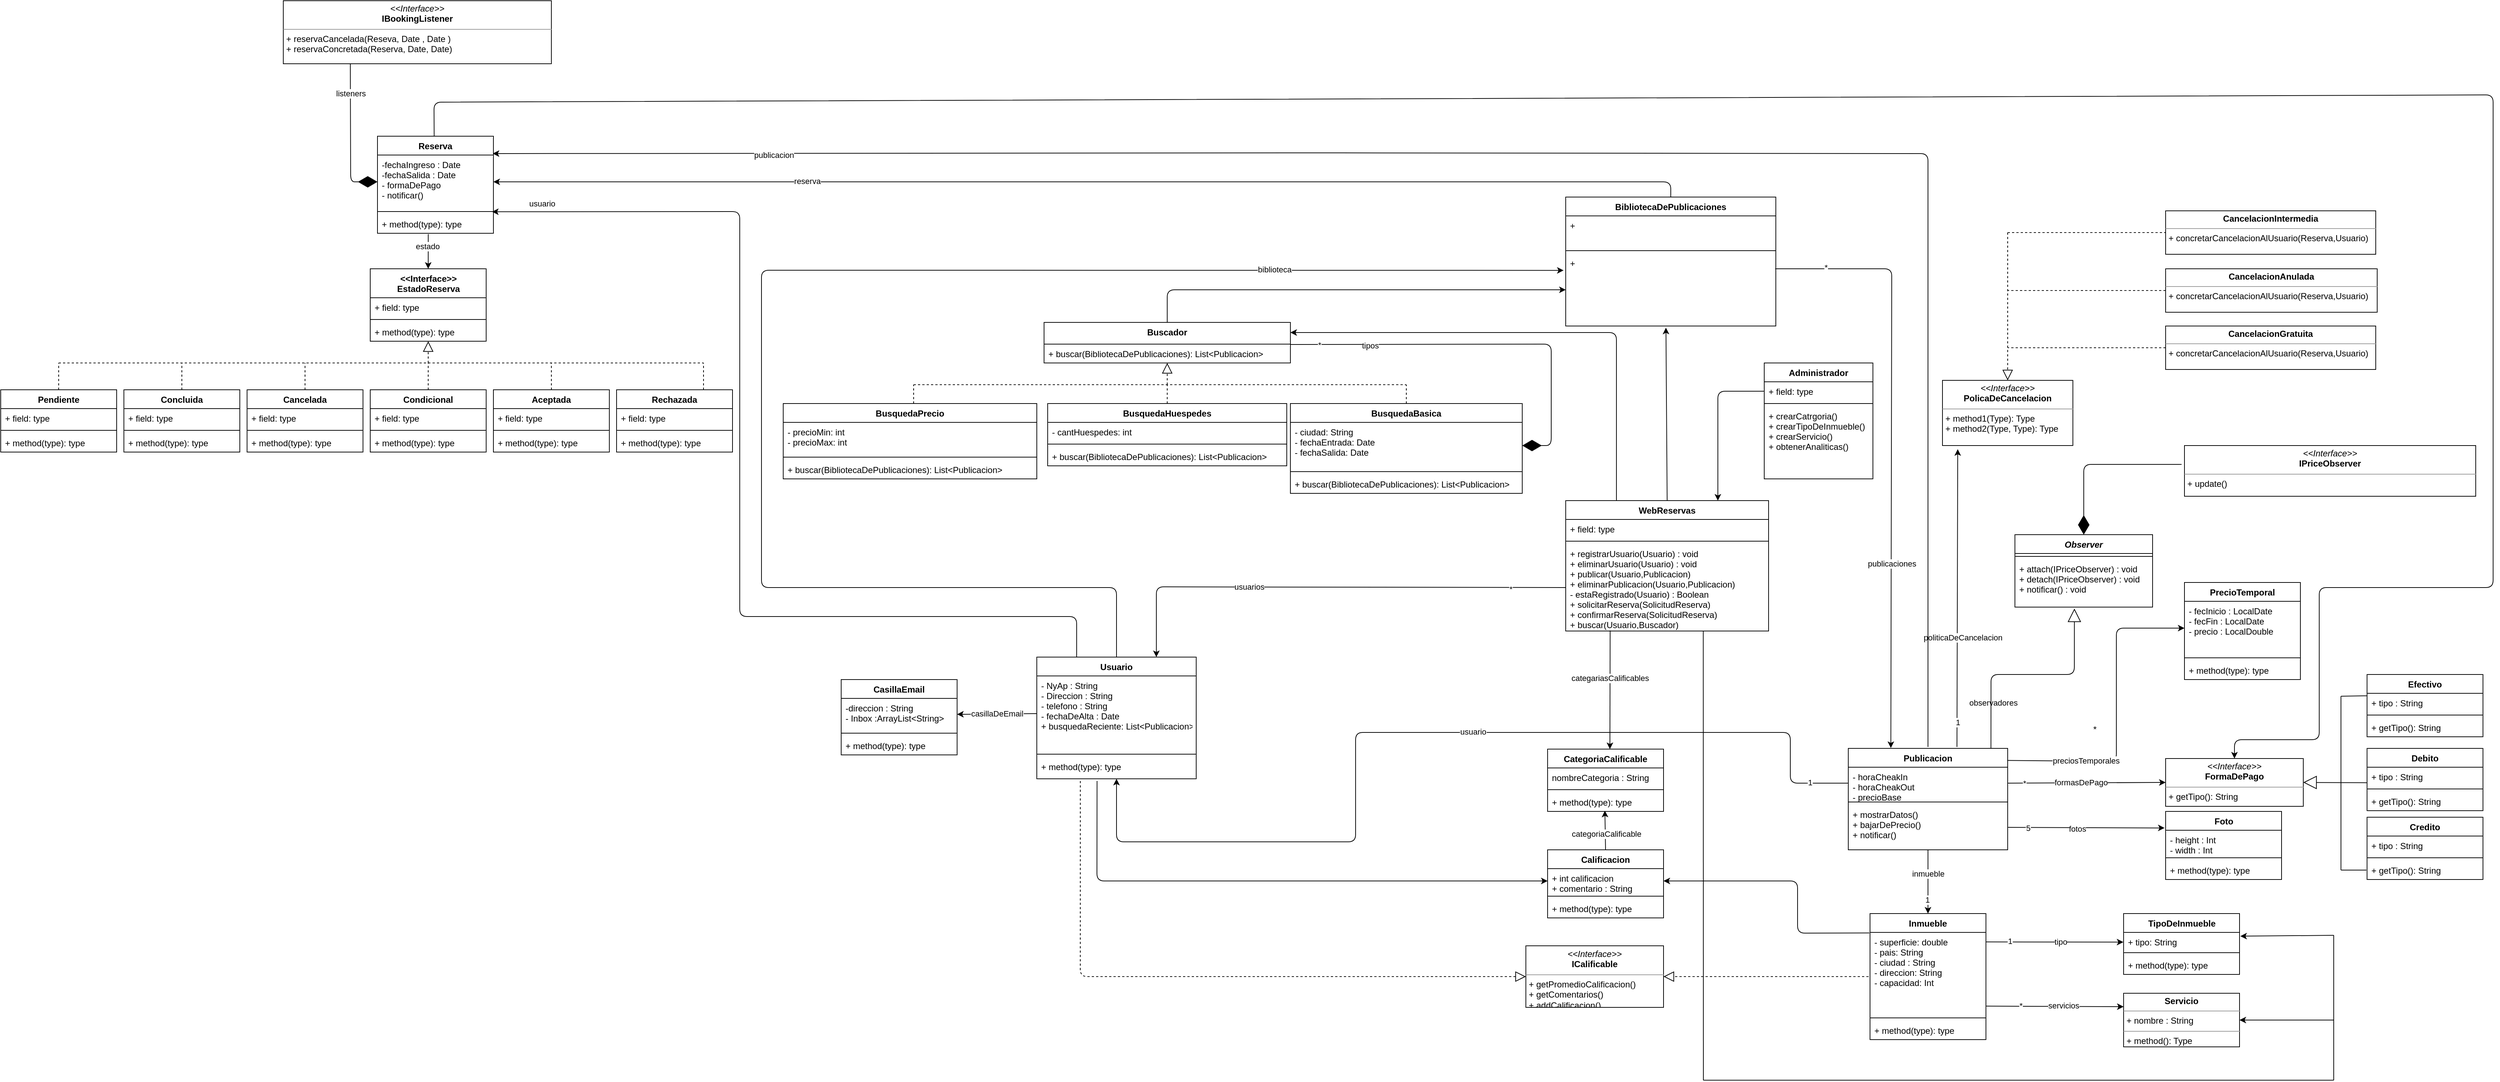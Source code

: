 <mxfile version="14.5.1" type="device"><diagram id="2g2eQEtZa9xJ-uoixwYb" name="Página-1"><mxGraphModel dx="3903" dy="1991" grid="1" gridSize="10" guides="1" tooltips="1" connect="1" arrows="1" fold="1" page="1" pageScale="1" pageWidth="827" pageHeight="1169" math="0" shadow="0"><root><mxCell id="0"/><mxCell id="1" parent="0"/><mxCell id="25ONHUsr3VvBN_8oDu_C-1" value="WebReservas" style="swimlane;fontStyle=1;align=center;verticalAlign=top;childLayout=stackLayout;horizontal=1;startSize=26;horizontalStack=0;resizeParent=1;resizeParentMax=0;resizeLast=0;collapsible=1;marginBottom=0;" parent="1" vertex="1"><mxGeometry x="140" y="200" width="280" height="180" as="geometry"/></mxCell><mxCell id="25ONHUsr3VvBN_8oDu_C-2" value="+ field: type" style="text;strokeColor=none;fillColor=none;align=left;verticalAlign=top;spacingLeft=4;spacingRight=4;overflow=hidden;rotatable=0;points=[[0,0.5],[1,0.5]];portConstraint=eastwest;" parent="25ONHUsr3VvBN_8oDu_C-1" vertex="1"><mxGeometry y="26" width="280" height="26" as="geometry"/></mxCell><mxCell id="25ONHUsr3VvBN_8oDu_C-3" value="" style="line;strokeWidth=1;fillColor=none;align=left;verticalAlign=middle;spacingTop=-1;spacingLeft=3;spacingRight=3;rotatable=0;labelPosition=right;points=[];portConstraint=eastwest;" parent="25ONHUsr3VvBN_8oDu_C-1" vertex="1"><mxGeometry y="52" width="280" height="8" as="geometry"/></mxCell><mxCell id="25ONHUsr3VvBN_8oDu_C-4" value="+ registrarUsuario(Usuario) : void&#10;+ eliminarUsuario(Usuario) : void &#10;+ publicar(Usuario,Publicacion)&#10;+ eliminarPublicacion(Usuario,Publicacion)&#10;- estaRegistrado(Usuario) : Boolean&#10;+ solicitarReserva(SolicitudReserva)&#10;+ confirmarReserva(SolicitudReserva)&#10;+ buscar(Usuario,Buscador)&#10;&#10;" style="text;strokeColor=none;fillColor=none;align=left;verticalAlign=top;spacingLeft=4;spacingRight=4;overflow=hidden;rotatable=0;points=[[0,0.5],[1,0.5]];portConstraint=eastwest;" parent="25ONHUsr3VvBN_8oDu_C-1" vertex="1"><mxGeometry y="60" width="280" height="120" as="geometry"/></mxCell><mxCell id="25ONHUsr3VvBN_8oDu_C-5" value="Usuario" style="swimlane;fontStyle=1;align=center;verticalAlign=top;childLayout=stackLayout;horizontal=1;startSize=26;horizontalStack=0;resizeParent=1;resizeParentMax=0;resizeLast=0;collapsible=1;marginBottom=0;" parent="1" vertex="1"><mxGeometry x="-590" y="416" width="220" height="168" as="geometry"/></mxCell><mxCell id="25ONHUsr3VvBN_8oDu_C-6" value="- NyAp : String&#10;- Direccion : String &#10;- telefono : String&#10;- fechaDeAlta : Date&#10;+ busquedaReciente: List&lt;Publicacion&gt;" style="text;strokeColor=none;fillColor=none;align=left;verticalAlign=top;spacingLeft=4;spacingRight=4;overflow=hidden;rotatable=0;points=[[0,0.5],[1,0.5]];portConstraint=eastwest;" parent="25ONHUsr3VvBN_8oDu_C-5" vertex="1"><mxGeometry y="26" width="220" height="104" as="geometry"/></mxCell><mxCell id="25ONHUsr3VvBN_8oDu_C-7" value="" style="line;strokeWidth=1;fillColor=none;align=left;verticalAlign=middle;spacingTop=-1;spacingLeft=3;spacingRight=3;rotatable=0;labelPosition=right;points=[];portConstraint=eastwest;" parent="25ONHUsr3VvBN_8oDu_C-5" vertex="1"><mxGeometry y="130" width="220" height="8" as="geometry"/></mxCell><mxCell id="25ONHUsr3VvBN_8oDu_C-8" value="+ method(type): type" style="text;strokeColor=none;fillColor=none;align=left;verticalAlign=top;spacingLeft=4;spacingRight=4;overflow=hidden;rotatable=0;points=[[0,0.5],[1,0.5]];portConstraint=eastwest;" parent="25ONHUsr3VvBN_8oDu_C-5" vertex="1"><mxGeometry y="138" width="220" height="30" as="geometry"/></mxCell><mxCell id="25ONHUsr3VvBN_8oDu_C-9" value="Publicacion" style="swimlane;fontStyle=1;align=center;verticalAlign=top;childLayout=stackLayout;horizontal=1;startSize=26;horizontalStack=0;resizeParent=1;resizeParentMax=0;resizeLast=0;collapsible=1;marginBottom=0;" parent="1" vertex="1"><mxGeometry x="530" y="542" width="220" height="140" as="geometry"/></mxCell><mxCell id="25ONHUsr3VvBN_8oDu_C-10" value="- horaCheakIn &#10;- horaCheakOut&#10;- precioBase" style="text;strokeColor=none;fillColor=none;align=left;verticalAlign=top;spacingLeft=4;spacingRight=4;overflow=hidden;rotatable=0;points=[[0,0.5],[1,0.5]];portConstraint=eastwest;" parent="25ONHUsr3VvBN_8oDu_C-9" vertex="1"><mxGeometry y="26" width="220" height="44" as="geometry"/></mxCell><mxCell id="25ONHUsr3VvBN_8oDu_C-11" value="" style="line;strokeWidth=1;fillColor=none;align=left;verticalAlign=middle;spacingTop=-1;spacingLeft=3;spacingRight=3;rotatable=0;labelPosition=right;points=[];portConstraint=eastwest;" parent="25ONHUsr3VvBN_8oDu_C-9" vertex="1"><mxGeometry y="70" width="220" height="8" as="geometry"/></mxCell><mxCell id="25ONHUsr3VvBN_8oDu_C-12" value="+ mostrarDatos()&#10;+ bajarDePrecio()&#10;+ notificar()" style="text;strokeColor=none;fillColor=none;align=left;verticalAlign=top;spacingLeft=4;spacingRight=4;overflow=hidden;rotatable=0;points=[[0,0.5],[1,0.5]];portConstraint=eastwest;" parent="25ONHUsr3VvBN_8oDu_C-9" vertex="1"><mxGeometry y="78" width="220" height="62" as="geometry"/></mxCell><mxCell id="25ONHUsr3VvBN_8oDu_C-21" value="" style="endArrow=classic;html=1;exitX=0;exitY=0.5;exitDx=0;exitDy=0;entryX=0.75;entryY=0;entryDx=0;entryDy=0;" parent="1" source="25ONHUsr3VvBN_8oDu_C-4" target="25ONHUsr3VvBN_8oDu_C-5" edge="1"><mxGeometry width="50" height="50" relative="1" as="geometry"><mxPoint x="330" y="316" as="sourcePoint"/><mxPoint x="-371" y="318" as="targetPoint"/><Array as="points"><mxPoint x="-425" y="319"/></Array></mxGeometry></mxCell><mxCell id="25ONHUsr3VvBN_8oDu_C-95" value="usuarios" style="edgeLabel;html=1;align=center;verticalAlign=middle;resizable=0;points=[];" parent="25ONHUsr3VvBN_8oDu_C-21" vertex="1" connectable="0"><mxGeometry x="0.32" relative="1" as="geometry"><mxPoint as="offset"/></mxGeometry></mxCell><mxCell id="25ONHUsr3VvBN_8oDu_C-96" value="*" style="edgeLabel;html=1;align=center;verticalAlign=middle;resizable=0;points=[];" parent="25ONHUsr3VvBN_8oDu_C-21" vertex="1" connectable="0"><mxGeometry x="-0.771" y="2" relative="1" as="geometry"><mxPoint as="offset"/></mxGeometry></mxCell><mxCell id="25ONHUsr3VvBN_8oDu_C-22" value="" style="endArrow=classic;html=1;entryX=0.267;entryY=-0.004;entryDx=0;entryDy=0;exitX=0.997;exitY=0.21;exitDx=0;exitDy=0;exitPerimeter=0;entryPerimeter=0;" parent="1" source="25ONHUsr3VvBN_8oDu_C-228" target="25ONHUsr3VvBN_8oDu_C-9" edge="1"><mxGeometry width="50" height="50" relative="1" as="geometry"><mxPoint x="800" y="210" as="sourcePoint"/><mxPoint x="680" y="321" as="targetPoint"/><Array as="points"><mxPoint x="590" y="-120"/></Array></mxGeometry></mxCell><mxCell id="25ONHUsr3VvBN_8oDu_C-66" value="publicaciones" style="edgeLabel;html=1;align=center;verticalAlign=middle;resizable=0;points=[];" parent="25ONHUsr3VvBN_8oDu_C-22" vertex="1" connectable="0"><mxGeometry x="0.38" y="1" relative="1" as="geometry"><mxPoint as="offset"/></mxGeometry></mxCell><mxCell id="25ONHUsr3VvBN_8oDu_C-97" value="*" style="edgeLabel;html=1;align=center;verticalAlign=middle;resizable=0;points=[];" parent="25ONHUsr3VvBN_8oDu_C-22" vertex="1" connectable="0"><mxGeometry x="-0.83" y="2" relative="1" as="geometry"><mxPoint as="offset"/></mxGeometry></mxCell><mxCell id="25ONHUsr3VvBN_8oDu_C-24" value="Inmueble" style="swimlane;fontStyle=1;align=center;verticalAlign=top;childLayout=stackLayout;horizontal=1;startSize=26;horizontalStack=0;resizeParent=1;resizeParentMax=0;resizeLast=0;collapsible=1;marginBottom=0;" parent="1" vertex="1"><mxGeometry x="560" y="770" width="160" height="174" as="geometry"/></mxCell><mxCell id="25ONHUsr3VvBN_8oDu_C-25" value="- superficie: double&#10;- pais: String &#10;- ciudad : String &#10;- direccion: String &#10;- capacidad: Int &#10;&#10;" style="text;strokeColor=none;fillColor=none;align=left;verticalAlign=top;spacingLeft=4;spacingRight=4;overflow=hidden;rotatable=0;points=[[0,0.5],[1,0.5]];portConstraint=eastwest;" parent="25ONHUsr3VvBN_8oDu_C-24" vertex="1"><mxGeometry y="26" width="160" height="114" as="geometry"/></mxCell><mxCell id="25ONHUsr3VvBN_8oDu_C-26" value="" style="line;strokeWidth=1;fillColor=none;align=left;verticalAlign=middle;spacingTop=-1;spacingLeft=3;spacingRight=3;rotatable=0;labelPosition=right;points=[];portConstraint=eastwest;" parent="25ONHUsr3VvBN_8oDu_C-24" vertex="1"><mxGeometry y="140" width="160" height="8" as="geometry"/></mxCell><mxCell id="25ONHUsr3VvBN_8oDu_C-27" value="+ method(type): type" style="text;strokeColor=none;fillColor=none;align=left;verticalAlign=top;spacingLeft=4;spacingRight=4;overflow=hidden;rotatable=0;points=[[0,0.5],[1,0.5]];portConstraint=eastwest;" parent="25ONHUsr3VvBN_8oDu_C-24" vertex="1"><mxGeometry y="148" width="160" height="26" as="geometry"/></mxCell><mxCell id="25ONHUsr3VvBN_8oDu_C-32" value="TipoDeInmueble" style="swimlane;fontStyle=1;align=center;verticalAlign=top;childLayout=stackLayout;horizontal=1;startSize=26;horizontalStack=0;resizeParent=1;resizeParentMax=0;resizeLast=0;collapsible=1;marginBottom=0;html=1;" parent="1" vertex="1"><mxGeometry x="910" y="770" width="160" height="84" as="geometry"/></mxCell><mxCell id="25ONHUsr3VvBN_8oDu_C-33" value="+ tipo: String" style="text;strokeColor=none;fillColor=none;align=left;verticalAlign=top;spacingLeft=4;spacingRight=4;overflow=hidden;rotatable=0;points=[[0,0.5],[1,0.5]];portConstraint=eastwest;" parent="25ONHUsr3VvBN_8oDu_C-32" vertex="1"><mxGeometry y="26" width="160" height="24" as="geometry"/></mxCell><mxCell id="25ONHUsr3VvBN_8oDu_C-34" value="" style="line;strokeWidth=1;fillColor=none;align=left;verticalAlign=middle;spacingTop=-1;spacingLeft=3;spacingRight=3;rotatable=0;labelPosition=right;points=[];portConstraint=eastwest;" parent="25ONHUsr3VvBN_8oDu_C-32" vertex="1"><mxGeometry y="50" width="160" height="8" as="geometry"/></mxCell><mxCell id="25ONHUsr3VvBN_8oDu_C-35" value="+ method(type): type" style="text;strokeColor=none;fillColor=none;align=left;verticalAlign=top;spacingLeft=4;spacingRight=4;overflow=hidden;rotatable=0;points=[[0,0.5],[1,0.5]];portConstraint=eastwest;" parent="25ONHUsr3VvBN_8oDu_C-32" vertex="1"><mxGeometry y="58" width="160" height="26" as="geometry"/></mxCell><mxCell id="25ONHUsr3VvBN_8oDu_C-36" value="&lt;p style=&quot;margin: 0px ; margin-top: 4px ; text-align: center&quot;&gt;&lt;b&gt;Servicio&lt;/b&gt;&lt;/p&gt;&lt;hr size=&quot;1&quot;&gt;&lt;p style=&quot;margin: 0px ; margin-left: 4px&quot;&gt;+ nombre : String&lt;/p&gt;&lt;hr size=&quot;1&quot;&gt;&lt;p style=&quot;margin: 0px ; margin-left: 4px&quot;&gt;+ method(): Type&lt;/p&gt;" style="verticalAlign=top;align=left;overflow=fill;fontSize=12;fontFamily=Helvetica;html=1;" parent="1" vertex="1"><mxGeometry x="910" y="880" width="160" height="74" as="geometry"/></mxCell><mxCell id="25ONHUsr3VvBN_8oDu_C-39" value="Foto" style="swimlane;fontStyle=1;align=center;verticalAlign=top;childLayout=stackLayout;horizontal=1;startSize=26;horizontalStack=0;resizeParent=1;resizeParentMax=0;resizeLast=0;collapsible=1;marginBottom=0;html=1;" parent="1" vertex="1"><mxGeometry x="968" y="629" width="160" height="94" as="geometry"/></mxCell><mxCell id="25ONHUsr3VvBN_8oDu_C-40" value="- height : Int &#10;- width : Int" style="text;strokeColor=none;fillColor=none;align=left;verticalAlign=top;spacingLeft=4;spacingRight=4;overflow=hidden;rotatable=0;points=[[0,0.5],[1,0.5]];portConstraint=eastwest;" parent="25ONHUsr3VvBN_8oDu_C-39" vertex="1"><mxGeometry y="26" width="160" height="34" as="geometry"/></mxCell><mxCell id="25ONHUsr3VvBN_8oDu_C-41" value="" style="line;strokeWidth=1;fillColor=none;align=left;verticalAlign=middle;spacingTop=-1;spacingLeft=3;spacingRight=3;rotatable=0;labelPosition=right;points=[];portConstraint=eastwest;" parent="25ONHUsr3VvBN_8oDu_C-39" vertex="1"><mxGeometry y="60" width="160" height="8" as="geometry"/></mxCell><mxCell id="25ONHUsr3VvBN_8oDu_C-42" value="+ method(type): type" style="text;strokeColor=none;fillColor=none;align=left;verticalAlign=top;spacingLeft=4;spacingRight=4;overflow=hidden;rotatable=0;points=[[0,0.5],[1,0.5]];portConstraint=eastwest;" parent="25ONHUsr3VvBN_8oDu_C-39" vertex="1"><mxGeometry y="68" width="160" height="26" as="geometry"/></mxCell><mxCell id="25ONHUsr3VvBN_8oDu_C-45" value="Debito" style="swimlane;fontStyle=1;align=center;verticalAlign=top;childLayout=stackLayout;horizontal=1;startSize=26;horizontalStack=0;resizeParent=1;resizeParentMax=0;resizeLast=0;collapsible=1;marginBottom=0;" parent="1" vertex="1"><mxGeometry x="1246" y="542" width="160" height="86" as="geometry"/></mxCell><mxCell id="25ONHUsr3VvBN_8oDu_C-46" value="+ tipo : String" style="text;strokeColor=none;fillColor=none;align=left;verticalAlign=top;spacingLeft=4;spacingRight=4;overflow=hidden;rotatable=0;points=[[0,0.5],[1,0.5]];portConstraint=eastwest;" parent="25ONHUsr3VvBN_8oDu_C-45" vertex="1"><mxGeometry y="26" width="160" height="26" as="geometry"/></mxCell><mxCell id="25ONHUsr3VvBN_8oDu_C-47" value="" style="line;strokeWidth=1;fillColor=none;align=left;verticalAlign=middle;spacingTop=-1;spacingLeft=3;spacingRight=3;rotatable=0;labelPosition=right;points=[];portConstraint=eastwest;" parent="25ONHUsr3VvBN_8oDu_C-45" vertex="1"><mxGeometry y="52" width="160" height="8" as="geometry"/></mxCell><mxCell id="25ONHUsr3VvBN_8oDu_C-48" value="+ getTipo(): String" style="text;strokeColor=none;fillColor=none;align=left;verticalAlign=top;spacingLeft=4;spacingRight=4;overflow=hidden;rotatable=0;points=[[0,0.5],[1,0.5]];portConstraint=eastwest;" parent="25ONHUsr3VvBN_8oDu_C-45" vertex="1"><mxGeometry y="60" width="160" height="26" as="geometry"/></mxCell><mxCell id="25ONHUsr3VvBN_8oDu_C-49" value="Credito" style="swimlane;fontStyle=1;align=center;verticalAlign=top;childLayout=stackLayout;horizontal=1;startSize=26;horizontalStack=0;resizeParent=1;resizeParentMax=0;resizeLast=0;collapsible=1;marginBottom=0;" parent="1" vertex="1"><mxGeometry x="1246" y="637" width="160" height="86" as="geometry"/></mxCell><mxCell id="25ONHUsr3VvBN_8oDu_C-50" value="+ tipo : String" style="text;strokeColor=none;fillColor=none;align=left;verticalAlign=top;spacingLeft=4;spacingRight=4;overflow=hidden;rotatable=0;points=[[0,0.5],[1,0.5]];portConstraint=eastwest;" parent="25ONHUsr3VvBN_8oDu_C-49" vertex="1"><mxGeometry y="26" width="160" height="26" as="geometry"/></mxCell><mxCell id="25ONHUsr3VvBN_8oDu_C-51" value="" style="line;strokeWidth=1;fillColor=none;align=left;verticalAlign=middle;spacingTop=-1;spacingLeft=3;spacingRight=3;rotatable=0;labelPosition=right;points=[];portConstraint=eastwest;" parent="25ONHUsr3VvBN_8oDu_C-49" vertex="1"><mxGeometry y="52" width="160" height="8" as="geometry"/></mxCell><mxCell id="25ONHUsr3VvBN_8oDu_C-52" value="+ getTipo(): String" style="text;strokeColor=none;fillColor=none;align=left;verticalAlign=top;spacingLeft=4;spacingRight=4;overflow=hidden;rotatable=0;points=[[0,0.5],[1,0.5]];portConstraint=eastwest;" parent="25ONHUsr3VvBN_8oDu_C-49" vertex="1"><mxGeometry y="60" width="160" height="26" as="geometry"/></mxCell><mxCell id="25ONHUsr3VvBN_8oDu_C-53" value="Efectivo" style="swimlane;fontStyle=1;align=center;verticalAlign=top;childLayout=stackLayout;horizontal=1;startSize=26;horizontalStack=0;resizeParent=1;resizeParentMax=0;resizeLast=0;collapsible=1;marginBottom=0;" parent="1" vertex="1"><mxGeometry x="1246" y="440" width="160" height="86" as="geometry"/></mxCell><mxCell id="25ONHUsr3VvBN_8oDu_C-54" value="+ tipo : String" style="text;strokeColor=none;fillColor=none;align=left;verticalAlign=top;spacingLeft=4;spacingRight=4;overflow=hidden;rotatable=0;points=[[0,0.5],[1,0.5]];portConstraint=eastwest;" parent="25ONHUsr3VvBN_8oDu_C-53" vertex="1"><mxGeometry y="26" width="160" height="26" as="geometry"/></mxCell><mxCell id="25ONHUsr3VvBN_8oDu_C-55" value="" style="line;strokeWidth=1;fillColor=none;align=left;verticalAlign=middle;spacingTop=-1;spacingLeft=3;spacingRight=3;rotatable=0;labelPosition=right;points=[];portConstraint=eastwest;" parent="25ONHUsr3VvBN_8oDu_C-53" vertex="1"><mxGeometry y="52" width="160" height="8" as="geometry"/></mxCell><mxCell id="25ONHUsr3VvBN_8oDu_C-56" value="+ getTipo(): String" style="text;strokeColor=none;fillColor=none;align=left;verticalAlign=top;spacingLeft=4;spacingRight=4;overflow=hidden;rotatable=0;points=[[0,0.5],[1,0.5]];portConstraint=eastwest;" parent="25ONHUsr3VvBN_8oDu_C-53" vertex="1"><mxGeometry y="60" width="160" height="26" as="geometry"/></mxCell><mxCell id="25ONHUsr3VvBN_8oDu_C-57" value="" style="endArrow=classic;html=1;exitX=1;exitY=0.5;exitDx=0;exitDy=0;entryX=0;entryY=0.5;entryDx=0;entryDy=0;" parent="1" source="25ONHUsr3VvBN_8oDu_C-10" target="26vF-JX2CrwJJyNlDoPK-18" edge="1"><mxGeometry width="50" height="50" relative="1" as="geometry"><mxPoint x="808" y="321" as="sourcePoint"/><mxPoint x="960" y="589" as="targetPoint"/></mxGeometry></mxCell><mxCell id="25ONHUsr3VvBN_8oDu_C-75" value="formasDePago" style="edgeLabel;html=1;align=center;verticalAlign=middle;resizable=0;points=[];" parent="25ONHUsr3VvBN_8oDu_C-57" vertex="1" connectable="0"><mxGeometry x="-0.359" y="1" relative="1" as="geometry"><mxPoint x="31" as="offset"/></mxGeometry></mxCell><mxCell id="25ONHUsr3VvBN_8oDu_C-76" value="*" style="edgeLabel;html=1;align=center;verticalAlign=middle;resizable=0;points=[];" parent="25ONHUsr3VvBN_8oDu_C-57" vertex="1" connectable="0"><mxGeometry x="-0.792" relative="1" as="geometry"><mxPoint as="offset"/></mxGeometry></mxCell><mxCell id="25ONHUsr3VvBN_8oDu_C-58" value="" style="endArrow=classic;html=1;exitX=1;exitY=0.5;exitDx=0;exitDy=0;entryX=-0.009;entryY=-0.093;entryDx=0;entryDy=0;entryPerimeter=0;" parent="1" source="25ONHUsr3VvBN_8oDu_C-12" target="25ONHUsr3VvBN_8oDu_C-40" edge="1"><mxGeometry width="50" height="50" relative="1" as="geometry"><mxPoint x="793" y="400" as="sourcePoint"/><mxPoint x="992" y="652" as="targetPoint"/></mxGeometry></mxCell><mxCell id="25ONHUsr3VvBN_8oDu_C-77" value="fotos" style="edgeLabel;html=1;align=center;verticalAlign=middle;resizable=0;points=[];" parent="25ONHUsr3VvBN_8oDu_C-58" vertex="1" connectable="0"><mxGeometry x="-0.116" y="-1" relative="1" as="geometry"><mxPoint as="offset"/></mxGeometry></mxCell><mxCell id="25ONHUsr3VvBN_8oDu_C-78" value="5" style="edgeLabel;html=1;align=center;verticalAlign=middle;resizable=0;points=[];" parent="25ONHUsr3VvBN_8oDu_C-58" vertex="1" connectable="0"><mxGeometry x="-0.74" y="-1" relative="1" as="geometry"><mxPoint as="offset"/></mxGeometry></mxCell><mxCell id="25ONHUsr3VvBN_8oDu_C-60" value="" style="endArrow=classic;html=1;entryX=-0.002;entryY=0.558;entryDx=0;entryDy=0;exitX=1;exitY=0.115;exitDx=0;exitDy=0;exitPerimeter=0;entryPerimeter=0;" parent="1" source="25ONHUsr3VvBN_8oDu_C-25" target="25ONHUsr3VvBN_8oDu_C-33" edge="1"><mxGeometry width="50" height="50" relative="1" as="geometry"><mxPoint x="803" y="410" as="sourcePoint"/><mxPoint x="888" y="409.5" as="targetPoint"/></mxGeometry></mxCell><mxCell id="25ONHUsr3VvBN_8oDu_C-84" value="tipo" style="edgeLabel;html=1;align=center;verticalAlign=middle;resizable=0;points=[];" parent="25ONHUsr3VvBN_8oDu_C-60" vertex="1" connectable="0"><mxGeometry x="0.079" y="1" relative="1" as="geometry"><mxPoint as="offset"/></mxGeometry></mxCell><mxCell id="25ONHUsr3VvBN_8oDu_C-85" value="1" style="edgeLabel;html=1;align=center;verticalAlign=middle;resizable=0;points=[];" parent="25ONHUsr3VvBN_8oDu_C-60" vertex="1" connectable="0"><mxGeometry x="-0.657" y="1" relative="1" as="geometry"><mxPoint as="offset"/></mxGeometry></mxCell><mxCell id="25ONHUsr3VvBN_8oDu_C-61" value="" style="endArrow=classic;html=1;entryX=0;entryY=0.25;entryDx=0;entryDy=0;exitX=1.003;exitY=0.893;exitDx=0;exitDy=0;exitPerimeter=0;" parent="1" source="25ONHUsr3VvBN_8oDu_C-25" target="25ONHUsr3VvBN_8oDu_C-36" edge="1"><mxGeometry width="50" height="50" relative="1" as="geometry"><mxPoint x="801.88" y="571.422" as="sourcePoint"/><mxPoint x="888" y="528" as="targetPoint"/></mxGeometry></mxCell><mxCell id="25ONHUsr3VvBN_8oDu_C-86" value="*" style="edgeLabel;html=1;align=center;verticalAlign=middle;resizable=0;points=[];" parent="25ONHUsr3VvBN_8oDu_C-61" vertex="1" connectable="0"><mxGeometry x="-0.308" y="1" relative="1" as="geometry"><mxPoint x="-18.15" as="offset"/></mxGeometry></mxCell><mxCell id="25ONHUsr3VvBN_8oDu_C-87" value="servicios" style="edgeLabel;html=1;align=center;verticalAlign=middle;resizable=0;points=[];" parent="25ONHUsr3VvBN_8oDu_C-61" vertex="1" connectable="0"><mxGeometry x="0.212" y="1" relative="1" as="geometry"><mxPoint x="-8.82" as="offset"/></mxGeometry></mxCell><mxCell id="25ONHUsr3VvBN_8oDu_C-71" value="" style="endArrow=classic;html=1;entryX=0.5;entryY=0;entryDx=0;entryDy=0;exitX=0.5;exitY=1;exitDx=0;exitDy=0;" parent="1" source="25ONHUsr3VvBN_8oDu_C-9" target="25ONHUsr3VvBN_8oDu_C-24" edge="1"><mxGeometry width="50" height="50" relative="1" as="geometry"><mxPoint x="718" y="460" as="sourcePoint"/><mxPoint x="758" y="390" as="targetPoint"/></mxGeometry></mxCell><mxCell id="25ONHUsr3VvBN_8oDu_C-72" value="1" style="edgeLabel;html=1;align=center;verticalAlign=middle;resizable=0;points=[];" parent="25ONHUsr3VvBN_8oDu_C-71" vertex="1" connectable="0"><mxGeometry x="0.645" y="-1" relative="1" as="geometry"><mxPoint y="-4" as="offset"/></mxGeometry></mxCell><mxCell id="25ONHUsr3VvBN_8oDu_C-74" value="inmueble" style="edgeLabel;html=1;align=center;verticalAlign=middle;resizable=0;points=[];" parent="25ONHUsr3VvBN_8oDu_C-71" vertex="1" connectable="0"><mxGeometry x="-0.26" relative="1" as="geometry"><mxPoint as="offset"/></mxGeometry></mxCell><mxCell id="25ONHUsr3VvBN_8oDu_C-81" value="" style="endArrow=none;html=1;" parent="1" edge="1"><mxGeometry width="50" height="50" relative="1" as="geometry"><mxPoint x="1210" y="710" as="sourcePoint"/><mxPoint x="1210" y="470" as="targetPoint"/></mxGeometry></mxCell><mxCell id="25ONHUsr3VvBN_8oDu_C-82" value="" style="endArrow=none;html=1;exitX=0.002;exitY=0.128;exitDx=0;exitDy=0;exitPerimeter=0;" parent="1" source="25ONHUsr3VvBN_8oDu_C-54" edge="1"><mxGeometry width="50" height="50" relative="1" as="geometry"><mxPoint x="1026" y="626" as="sourcePoint"/><mxPoint x="1210" y="470" as="targetPoint"/></mxGeometry></mxCell><mxCell id="25ONHUsr3VvBN_8oDu_C-80" value="" style="endArrow=block;endSize=16;endFill=0;html=1;entryX=1;entryY=0.5;entryDx=0;entryDy=0;exitX=0;exitY=0.821;exitDx=0;exitDy=0;exitPerimeter=0;" parent="1" source="25ONHUsr3VvBN_8oDu_C-46" target="26vF-JX2CrwJJyNlDoPK-18" edge="1"><mxGeometry width="160" relative="1" as="geometry"><mxPoint x="1244" y="589" as="sourcePoint"/><mxPoint x="1170" y="570" as="targetPoint"/></mxGeometry></mxCell><mxCell id="25ONHUsr3VvBN_8oDu_C-83" value="" style="endArrow=none;html=1;" parent="1" edge="1"><mxGeometry width="50" height="50" relative="1" as="geometry"><mxPoint x="1245" y="710" as="sourcePoint"/><mxPoint x="1210" y="710" as="targetPoint"/></mxGeometry></mxCell><mxCell id="25ONHUsr3VvBN_8oDu_C-91" value="" style="endArrow=classic;html=1;exitX=0;exitY=0.5;exitDx=0;exitDy=0;" parent="1" source="25ONHUsr3VvBN_8oDu_C-10" target="25ONHUsr3VvBN_8oDu_C-8" edge="1"><mxGeometry width="50" height="50" relative="1" as="geometry"><mxPoint x="30" y="550" as="sourcePoint"/><mxPoint x="360" y="690" as="targetPoint"/><Array as="points"><mxPoint x="450" y="590"/><mxPoint x="450" y="520"/><mxPoint x="-150" y="520"/><mxPoint x="-150" y="671"/><mxPoint x="-480" y="671"/></Array></mxGeometry></mxCell><mxCell id="25ONHUsr3VvBN_8oDu_C-92" value="usuario" style="edgeLabel;html=1;align=center;verticalAlign=middle;resizable=0;points=[];" parent="25ONHUsr3VvBN_8oDu_C-91" vertex="1" connectable="0"><mxGeometry x="-0.107" y="-1" relative="1" as="geometry"><mxPoint as="offset"/></mxGeometry></mxCell><mxCell id="25ONHUsr3VvBN_8oDu_C-94" value="1" style="edgeLabel;html=1;align=center;verticalAlign=middle;resizable=0;points=[];" parent="25ONHUsr3VvBN_8oDu_C-91" vertex="1" connectable="0"><mxGeometry x="-0.919" y="-1" relative="1" as="geometry"><mxPoint as="offset"/></mxGeometry></mxCell><mxCell id="25ONHUsr3VvBN_8oDu_C-98" value="&lt;p style=&quot;margin: 0px ; margin-top: 4px ; text-align: center&quot;&gt;&lt;i&gt;&amp;lt;&amp;lt;Interface&amp;gt;&amp;gt;&lt;/i&gt;&lt;br&gt;&lt;b&gt;ICalificable&lt;/b&gt;&lt;/p&gt;&lt;hr size=&quot;1&quot;&gt;&lt;p style=&quot;margin: 0px ; margin-left: 4px&quot;&gt;&lt;/p&gt;&lt;p style=&quot;margin: 0px ; margin-left: 4px&quot;&gt;+ getPromedioCalificacion()&lt;br&gt;+ getComentarios()&lt;/p&gt;&lt;p style=&quot;margin: 0px ; margin-left: 4px&quot;&gt;+ addCalificacion()&lt;/p&gt;" style="verticalAlign=top;align=left;overflow=fill;fontSize=12;fontFamily=Helvetica;html=1;" parent="1" vertex="1"><mxGeometry x="85" y="814.5" width="190" height="85" as="geometry"/></mxCell><mxCell id="25ONHUsr3VvBN_8oDu_C-99" value="Reserva" style="swimlane;fontStyle=1;align=center;verticalAlign=top;childLayout=stackLayout;horizontal=1;startSize=26;horizontalStack=0;resizeParent=1;resizeParentMax=0;resizeLast=0;collapsible=1;marginBottom=0;" parent="1" vertex="1"><mxGeometry x="-1500" y="-303" width="160" height="134" as="geometry"/></mxCell><mxCell id="25ONHUsr3VvBN_8oDu_C-100" value="-fechaIngreso : Date &#10;-fechaSalida : Date &#10;- formaDePago&#10;- notificar()" style="text;strokeColor=none;fillColor=none;align=left;verticalAlign=top;spacingLeft=4;spacingRight=4;overflow=hidden;rotatable=0;points=[[0,0.5],[1,0.5]];portConstraint=eastwest;" parent="25ONHUsr3VvBN_8oDu_C-99" vertex="1"><mxGeometry y="26" width="160" height="74" as="geometry"/></mxCell><mxCell id="25ONHUsr3VvBN_8oDu_C-101" value="" style="line;strokeWidth=1;fillColor=none;align=left;verticalAlign=middle;spacingTop=-1;spacingLeft=3;spacingRight=3;rotatable=0;labelPosition=right;points=[];portConstraint=eastwest;" parent="25ONHUsr3VvBN_8oDu_C-99" vertex="1"><mxGeometry y="100" width="160" height="8" as="geometry"/></mxCell><mxCell id="25ONHUsr3VvBN_8oDu_C-102" value="+ method(type): type" style="text;strokeColor=none;fillColor=none;align=left;verticalAlign=top;spacingLeft=4;spacingRight=4;overflow=hidden;rotatable=0;points=[[0,0.5],[1,0.5]];portConstraint=eastwest;" parent="25ONHUsr3VvBN_8oDu_C-99" vertex="1"><mxGeometry y="108" width="160" height="26" as="geometry"/></mxCell><mxCell id="25ONHUsr3VvBN_8oDu_C-128" value="&amp;lt;&amp;lt;Interface&amp;gt;&amp;gt;&lt;br&gt;EstadoReserva" style="swimlane;fontStyle=1;align=center;verticalAlign=top;childLayout=stackLayout;horizontal=1;startSize=40;horizontalStack=0;resizeParent=1;resizeParentMax=0;resizeLast=0;collapsible=1;marginBottom=0;html=1;" parent="1" vertex="1"><mxGeometry x="-1510" y="-120" width="160" height="100" as="geometry"/></mxCell><mxCell id="25ONHUsr3VvBN_8oDu_C-129" value="+ field: type" style="text;strokeColor=none;fillColor=none;align=left;verticalAlign=top;spacingLeft=4;spacingRight=4;overflow=hidden;rotatable=0;points=[[0,0.5],[1,0.5]];portConstraint=eastwest;" parent="25ONHUsr3VvBN_8oDu_C-128" vertex="1"><mxGeometry y="40" width="160" height="26" as="geometry"/></mxCell><mxCell id="25ONHUsr3VvBN_8oDu_C-130" value="" style="line;strokeWidth=1;fillColor=none;align=left;verticalAlign=middle;spacingTop=-1;spacingLeft=3;spacingRight=3;rotatable=0;labelPosition=right;points=[];portConstraint=eastwest;" parent="25ONHUsr3VvBN_8oDu_C-128" vertex="1"><mxGeometry y="66" width="160" height="8" as="geometry"/></mxCell><mxCell id="25ONHUsr3VvBN_8oDu_C-131" value="+ method(type): type" style="text;strokeColor=none;fillColor=none;align=left;verticalAlign=top;spacingLeft=4;spacingRight=4;overflow=hidden;rotatable=0;points=[[0,0.5],[1,0.5]];portConstraint=eastwest;" parent="25ONHUsr3VvBN_8oDu_C-128" vertex="1"><mxGeometry y="74" width="160" height="26" as="geometry"/></mxCell><mxCell id="25ONHUsr3VvBN_8oDu_C-132" value="Condicional" style="swimlane;fontStyle=1;align=center;verticalAlign=top;childLayout=stackLayout;horizontal=1;startSize=26;horizontalStack=0;resizeParent=1;resizeParentMax=0;resizeLast=0;collapsible=1;marginBottom=0;" parent="1" vertex="1"><mxGeometry x="-1510" y="47" width="160" height="86" as="geometry"/></mxCell><mxCell id="25ONHUsr3VvBN_8oDu_C-133" value="+ field: type" style="text;strokeColor=none;fillColor=none;align=left;verticalAlign=top;spacingLeft=4;spacingRight=4;overflow=hidden;rotatable=0;points=[[0,0.5],[1,0.5]];portConstraint=eastwest;" parent="25ONHUsr3VvBN_8oDu_C-132" vertex="1"><mxGeometry y="26" width="160" height="26" as="geometry"/></mxCell><mxCell id="25ONHUsr3VvBN_8oDu_C-134" value="" style="line;strokeWidth=1;fillColor=none;align=left;verticalAlign=middle;spacingTop=-1;spacingLeft=3;spacingRight=3;rotatable=0;labelPosition=right;points=[];portConstraint=eastwest;" parent="25ONHUsr3VvBN_8oDu_C-132" vertex="1"><mxGeometry y="52" width="160" height="8" as="geometry"/></mxCell><mxCell id="25ONHUsr3VvBN_8oDu_C-135" value="+ method(type): type" style="text;strokeColor=none;fillColor=none;align=left;verticalAlign=top;spacingLeft=4;spacingRight=4;overflow=hidden;rotatable=0;points=[[0,0.5],[1,0.5]];portConstraint=eastwest;" parent="25ONHUsr3VvBN_8oDu_C-132" vertex="1"><mxGeometry y="60" width="160" height="26" as="geometry"/></mxCell><mxCell id="25ONHUsr3VvBN_8oDu_C-136" value="Aceptada" style="swimlane;fontStyle=1;align=center;verticalAlign=top;childLayout=stackLayout;horizontal=1;startSize=26;horizontalStack=0;resizeParent=1;resizeParentMax=0;resizeLast=0;collapsible=1;marginBottom=0;" parent="1" vertex="1"><mxGeometry x="-1340" y="47" width="160" height="86" as="geometry"/></mxCell><mxCell id="25ONHUsr3VvBN_8oDu_C-137" value="+ field: type" style="text;strokeColor=none;fillColor=none;align=left;verticalAlign=top;spacingLeft=4;spacingRight=4;overflow=hidden;rotatable=0;points=[[0,0.5],[1,0.5]];portConstraint=eastwest;" parent="25ONHUsr3VvBN_8oDu_C-136" vertex="1"><mxGeometry y="26" width="160" height="26" as="geometry"/></mxCell><mxCell id="25ONHUsr3VvBN_8oDu_C-138" value="" style="line;strokeWidth=1;fillColor=none;align=left;verticalAlign=middle;spacingTop=-1;spacingLeft=3;spacingRight=3;rotatable=0;labelPosition=right;points=[];portConstraint=eastwest;" parent="25ONHUsr3VvBN_8oDu_C-136" vertex="1"><mxGeometry y="52" width="160" height="8" as="geometry"/></mxCell><mxCell id="25ONHUsr3VvBN_8oDu_C-139" value="+ method(type): type" style="text;strokeColor=none;fillColor=none;align=left;verticalAlign=top;spacingLeft=4;spacingRight=4;overflow=hidden;rotatable=0;points=[[0,0.5],[1,0.5]];portConstraint=eastwest;" parent="25ONHUsr3VvBN_8oDu_C-136" vertex="1"><mxGeometry y="60" width="160" height="26" as="geometry"/></mxCell><mxCell id="25ONHUsr3VvBN_8oDu_C-140" value="Rechazada" style="swimlane;fontStyle=1;align=center;verticalAlign=top;childLayout=stackLayout;horizontal=1;startSize=26;horizontalStack=0;resizeParent=1;resizeParentMax=0;resizeLast=0;collapsible=1;marginBottom=0;" parent="1" vertex="1"><mxGeometry x="-1170" y="47" width="160" height="86" as="geometry"/></mxCell><mxCell id="25ONHUsr3VvBN_8oDu_C-141" value="+ field: type" style="text;strokeColor=none;fillColor=none;align=left;verticalAlign=top;spacingLeft=4;spacingRight=4;overflow=hidden;rotatable=0;points=[[0,0.5],[1,0.5]];portConstraint=eastwest;" parent="25ONHUsr3VvBN_8oDu_C-140" vertex="1"><mxGeometry y="26" width="160" height="26" as="geometry"/></mxCell><mxCell id="25ONHUsr3VvBN_8oDu_C-142" value="" style="line;strokeWidth=1;fillColor=none;align=left;verticalAlign=middle;spacingTop=-1;spacingLeft=3;spacingRight=3;rotatable=0;labelPosition=right;points=[];portConstraint=eastwest;" parent="25ONHUsr3VvBN_8oDu_C-140" vertex="1"><mxGeometry y="52" width="160" height="8" as="geometry"/></mxCell><mxCell id="25ONHUsr3VvBN_8oDu_C-143" value="+ method(type): type" style="text;strokeColor=none;fillColor=none;align=left;verticalAlign=top;spacingLeft=4;spacingRight=4;overflow=hidden;rotatable=0;points=[[0,0.5],[1,0.5]];portConstraint=eastwest;" parent="25ONHUsr3VvBN_8oDu_C-140" vertex="1"><mxGeometry y="60" width="160" height="26" as="geometry"/></mxCell><mxCell id="25ONHUsr3VvBN_8oDu_C-147" value="" style="endArrow=classic;html=1;exitX=0.438;exitY=1.041;exitDx=0;exitDy=0;exitPerimeter=0;entryX=0.5;entryY=0;entryDx=0;entryDy=0;" parent="1" source="25ONHUsr3VvBN_8oDu_C-102" target="25ONHUsr3VvBN_8oDu_C-128" edge="1"><mxGeometry width="50" height="50" relative="1" as="geometry"><mxPoint x="-840" y="-313" as="sourcePoint"/><mxPoint x="-790" y="-363" as="targetPoint"/></mxGeometry></mxCell><mxCell id="25ONHUsr3VvBN_8oDu_C-153" value="estado" style="edgeLabel;html=1;align=center;verticalAlign=middle;resizable=0;points=[];" parent="25ONHUsr3VvBN_8oDu_C-147" vertex="1" connectable="0"><mxGeometry x="-0.302" y="-3" relative="1" as="geometry"><mxPoint x="2" as="offset"/></mxGeometry></mxCell><mxCell id="25ONHUsr3VvBN_8oDu_C-154" value="" style="endArrow=block;dashed=1;endFill=0;endSize=12;html=1;strokeColor=#000000;entryX=0.5;entryY=1;entryDx=0;entryDy=0;" parent="1" target="25ONHUsr3VvBN_8oDu_C-128" edge="1"><mxGeometry width="160" relative="1" as="geometry"><mxPoint x="-1430" y="10" as="sourcePoint"/><mxPoint x="-1070" y="-143" as="targetPoint"/></mxGeometry></mxCell><mxCell id="25ONHUsr3VvBN_8oDu_C-155" value="" style="endArrow=none;dashed=1;html=1;strokeColor=#000000;" parent="1" edge="1"><mxGeometry width="50" height="50" relative="1" as="geometry"><mxPoint x="-1940" y="10" as="sourcePoint"/><mxPoint x="-1050" y="10" as="targetPoint"/></mxGeometry></mxCell><mxCell id="25ONHUsr3VvBN_8oDu_C-157" value="" style="endArrow=none;dashed=1;html=1;strokeColor=#000000;exitX=0.5;exitY=0;exitDx=0;exitDy=0;" parent="1" source="25ONHUsr3VvBN_8oDu_C-132" edge="1"><mxGeometry width="50" height="50" relative="1" as="geometry"><mxPoint x="-1450" y="57" as="sourcePoint"/><mxPoint x="-1430" y="10" as="targetPoint"/></mxGeometry></mxCell><mxCell id="25ONHUsr3VvBN_8oDu_C-158" value="" style="endArrow=none;dashed=1;html=1;strokeColor=#000000;exitX=0.5;exitY=0;exitDx=0;exitDy=0;" parent="1" source="25ONHUsr3VvBN_8oDu_C-136" edge="1"><mxGeometry width="50" height="50" relative="1" as="geometry"><mxPoint x="-1470" y="57" as="sourcePoint"/><mxPoint x="-1260" y="10" as="targetPoint"/></mxGeometry></mxCell><mxCell id="25ONHUsr3VvBN_8oDu_C-159" value="" style="endArrow=none;dashed=1;html=1;strokeColor=#000000;exitX=0.75;exitY=0;exitDx=0;exitDy=0;" parent="1" source="25ONHUsr3VvBN_8oDu_C-140" edge="1"><mxGeometry width="50" height="50" relative="1" as="geometry"><mxPoint x="-1129.76" y="47" as="sourcePoint"/><mxPoint x="-1050" y="10" as="targetPoint"/></mxGeometry></mxCell><mxCell id="25ONHUsr3VvBN_8oDu_C-220" value="&lt;font color=&quot;#000000&quot;&gt;casillaDeEmail&lt;/font&gt;" style="endArrow=classic;html=1;strokeColor=#000000;fontColor=#FF0303;entryX=1;entryY=0.5;entryDx=0;entryDy=0;exitX=0;exitY=0.5;exitDx=0;exitDy=0;" parent="1" source="25ONHUsr3VvBN_8oDu_C-6" target="25ONHUsr3VvBN_8oDu_C-222" edge="1"><mxGeometry width="50" height="50" relative="1" as="geometry"><mxPoint x="160" y="490" as="sourcePoint"/><mxPoint x="50" y="383" as="targetPoint"/></mxGeometry></mxCell><mxCell id="25ONHUsr3VvBN_8oDu_C-221" value="CasillaEmail" style="swimlane;fontStyle=1;align=center;verticalAlign=top;childLayout=stackLayout;horizontal=1;startSize=26;horizontalStack=0;resizeParent=1;resizeParentMax=0;resizeLast=0;collapsible=1;marginBottom=0;" parent="1" vertex="1"><mxGeometry x="-860" y="447" width="160" height="104" as="geometry"/></mxCell><mxCell id="25ONHUsr3VvBN_8oDu_C-222" value="-direccion : String&#10;- Inbox :ArrayList&lt;String&gt;" style="text;strokeColor=none;fillColor=none;align=left;verticalAlign=top;spacingLeft=4;spacingRight=4;overflow=hidden;rotatable=0;points=[[0,0.5],[1,0.5]];portConstraint=eastwest;" parent="25ONHUsr3VvBN_8oDu_C-221" vertex="1"><mxGeometry y="26" width="160" height="44" as="geometry"/></mxCell><mxCell id="25ONHUsr3VvBN_8oDu_C-223" value="" style="line;strokeWidth=1;fillColor=none;align=left;verticalAlign=middle;spacingTop=-1;spacingLeft=3;spacingRight=3;rotatable=0;labelPosition=right;points=[];portConstraint=eastwest;" parent="25ONHUsr3VvBN_8oDu_C-221" vertex="1"><mxGeometry y="70" width="160" height="8" as="geometry"/></mxCell><mxCell id="25ONHUsr3VvBN_8oDu_C-224" value="+ method(type): type" style="text;strokeColor=none;fillColor=none;align=left;verticalAlign=top;spacingLeft=4;spacingRight=4;overflow=hidden;rotatable=0;points=[[0,0.5],[1,0.5]];portConstraint=eastwest;" parent="25ONHUsr3VvBN_8oDu_C-221" vertex="1"><mxGeometry y="78" width="160" height="26" as="geometry"/></mxCell><mxCell id="25ONHUsr3VvBN_8oDu_C-225" value="BibliotecaDePublicaciones" style="swimlane;fontStyle=1;align=center;verticalAlign=top;childLayout=stackLayout;horizontal=1;startSize=26;horizontalStack=0;resizeParent=1;resizeParentMax=0;resizeLast=0;collapsible=1;marginBottom=0;" parent="1" vertex="1"><mxGeometry x="140" y="-219" width="290" height="178" as="geometry"/></mxCell><mxCell id="25ONHUsr3VvBN_8oDu_C-226" value="+" style="text;strokeColor=none;fillColor=none;align=left;verticalAlign=top;spacingLeft=4;spacingRight=4;overflow=hidden;rotatable=0;points=[[0,0.5],[1,0.5]];portConstraint=eastwest;" parent="25ONHUsr3VvBN_8oDu_C-225" vertex="1"><mxGeometry y="26" width="290" height="44" as="geometry"/></mxCell><mxCell id="25ONHUsr3VvBN_8oDu_C-227" value="" style="line;strokeWidth=1;fillColor=none;align=left;verticalAlign=middle;spacingTop=-1;spacingLeft=3;spacingRight=3;rotatable=0;labelPosition=right;points=[];portConstraint=eastwest;" parent="25ONHUsr3VvBN_8oDu_C-225" vertex="1"><mxGeometry y="70" width="290" height="8" as="geometry"/></mxCell><mxCell id="25ONHUsr3VvBN_8oDu_C-228" value="+ &#10;" style="text;strokeColor=none;fillColor=none;align=left;verticalAlign=top;spacingLeft=4;spacingRight=4;overflow=hidden;rotatable=0;points=[[0,0.5],[1,0.5]];portConstraint=eastwest;" parent="25ONHUsr3VvBN_8oDu_C-225" vertex="1"><mxGeometry y="78" width="290" height="100" as="geometry"/></mxCell><mxCell id="25ONHUsr3VvBN_8oDu_C-230" value="" style="endArrow=classic;html=1;strokeColor=#000000;fontColor=#FF0303;entryX=0.477;entryY=1.023;entryDx=0;entryDy=0;entryPerimeter=0;exitX=0.5;exitY=0;exitDx=0;exitDy=0;" parent="1" source="25ONHUsr3VvBN_8oDu_C-1" target="25ONHUsr3VvBN_8oDu_C-228" edge="1"><mxGeometry width="50" height="50" relative="1" as="geometry"><mxPoint x="330" y="100" as="sourcePoint"/><mxPoint x="380" y="50" as="targetPoint"/></mxGeometry></mxCell><mxCell id="25ONHUsr3VvBN_8oDu_C-233" value="" style="endArrow=classic;html=1;strokeColor=#000000;fontColor=#FF0303;entryX=-0.01;entryY=0.232;entryDx=0;entryDy=0;entryPerimeter=0;exitX=0.5;exitY=0;exitDx=0;exitDy=0;" parent="1" source="25ONHUsr3VvBN_8oDu_C-5" target="25ONHUsr3VvBN_8oDu_C-228" edge="1"><mxGeometry width="50" height="50" relative="1" as="geometry"><mxPoint x="-520" y="250" as="sourcePoint"/><mxPoint x="500" y="140" as="targetPoint"/><Array as="points"><mxPoint x="-480" y="320"/><mxPoint x="-970" y="320"/><mxPoint x="-970" y="-118"/></Array></mxGeometry></mxCell><mxCell id="RALJwF7IO9GIBGBqEq_V-57" value="biblioteca" style="edgeLabel;html=1;align=center;verticalAlign=middle;resizable=0;points=[];" parent="25ONHUsr3VvBN_8oDu_C-233" vertex="1" connectable="0"><mxGeometry x="0.625" y="1" relative="1" as="geometry"><mxPoint as="offset"/></mxGeometry></mxCell><mxCell id="RALJwF7IO9GIBGBqEq_V-1" value="&lt;p style=&quot;margin: 0px ; margin-top: 4px ; text-align: center&quot;&gt;&lt;i&gt;&amp;lt;&amp;lt;Interface&amp;gt;&amp;gt;&lt;/i&gt;&lt;br&gt;&lt;b&gt;PolicaDeCancelacion&lt;/b&gt;&lt;/p&gt;&lt;hr size=&quot;1&quot;&gt;&lt;p style=&quot;margin: 0px ; margin-left: 4px&quot;&gt;&lt;span&gt;+ method1(Type): Type&lt;/span&gt;&lt;br&gt;&lt;/p&gt;&lt;p style=&quot;margin: 0px ; margin-left: 4px&quot;&gt;+ method2(Type, Type): Type&lt;/p&gt;" style="verticalAlign=top;align=left;overflow=fill;fontSize=12;fontFamily=Helvetica;html=1;" parent="1" vertex="1"><mxGeometry x="660" y="34" width="180" height="90" as="geometry"/></mxCell><mxCell id="RALJwF7IO9GIBGBqEq_V-2" value="&lt;p style=&quot;margin: 0px ; margin-top: 4px ; text-align: center&quot;&gt;&lt;b&gt;CancelacionGratuita&lt;/b&gt;&lt;/p&gt;&lt;hr size=&quot;1&quot;&gt;&lt;p style=&quot;margin: 0px ; margin-left: 4px&quot;&gt;&lt;/p&gt;&lt;p style=&quot;margin: 0px ; margin-left: 4px&quot;&gt;+ concretarCancelacionAlUsuario(Reserva,Usuario)&lt;/p&gt;" style="verticalAlign=top;align=left;overflow=fill;fontSize=12;fontFamily=Helvetica;html=1;" parent="1" vertex="1"><mxGeometry x="968" y="-41" width="290" height="60" as="geometry"/></mxCell><mxCell id="RALJwF7IO9GIBGBqEq_V-3" value="&lt;p style=&quot;margin: 0px ; margin-top: 4px ; text-align: center&quot;&gt;&lt;b&gt;CancelacionAnulada&lt;/b&gt;&lt;/p&gt;&lt;hr size=&quot;1&quot;&gt;&lt;p style=&quot;margin: 0px ; margin-left: 4px&quot;&gt;&lt;/p&gt;&lt;p style=&quot;margin: 0px ; margin-left: 4px&quot;&gt;+ concretarCancelacionAlUsuario(Reserva,Usuario)&lt;/p&gt;" style="verticalAlign=top;align=left;overflow=fill;fontSize=12;fontFamily=Helvetica;html=1;" parent="1" vertex="1"><mxGeometry x="968" y="-120" width="292" height="60" as="geometry"/></mxCell><mxCell id="RALJwF7IO9GIBGBqEq_V-4" value="&lt;p style=&quot;margin: 0px ; margin-top: 4px ; text-align: center&quot;&gt;&lt;b&gt;CancelacionIntermedia&lt;/b&gt;&lt;/p&gt;&lt;hr size=&quot;1&quot;&gt;&lt;p style=&quot;margin: 0px ; margin-left: 4px&quot;&gt;&lt;/p&gt;&lt;p style=&quot;margin: 0px ; margin-left: 4px&quot;&gt;+ concretarCancelacionAlUsuario(Reserva,Usuario)&lt;/p&gt;" style="verticalAlign=top;align=left;overflow=fill;fontSize=12;fontFamily=Helvetica;html=1;" parent="1" vertex="1"><mxGeometry x="968" y="-200" width="290" height="60" as="geometry"/></mxCell><mxCell id="RALJwF7IO9GIBGBqEq_V-13" value="" style="endArrow=none;dashed=1;html=1;entryX=0;entryY=0.5;entryDx=0;entryDy=0;" parent="1" target="RALJwF7IO9GIBGBqEq_V-4" edge="1"><mxGeometry width="50" height="50" relative="1" as="geometry"><mxPoint x="750" y="-170" as="sourcePoint"/><mxPoint x="930" y="-80" as="targetPoint"/></mxGeometry></mxCell><mxCell id="RALJwF7IO9GIBGBqEq_V-14" value="" style="endArrow=block;dashed=1;endFill=0;endSize=12;html=1;entryX=0.5;entryY=0;entryDx=0;entryDy=0;" parent="1" target="RALJwF7IO9GIBGBqEq_V-1" edge="1"><mxGeometry width="160" relative="1" as="geometry"><mxPoint x="750" y="-170" as="sourcePoint"/><mxPoint x="920" y="30" as="targetPoint"/></mxGeometry></mxCell><mxCell id="RALJwF7IO9GIBGBqEq_V-15" value="" style="endArrow=none;dashed=1;html=1;exitX=0;exitY=0.5;exitDx=0;exitDy=0;" parent="1" source="RALJwF7IO9GIBGBqEq_V-2" edge="1"><mxGeometry width="50" height="50" relative="1" as="geometry"><mxPoint x="1060" y="20" as="sourcePoint"/><mxPoint x="750" y="-11" as="targetPoint"/></mxGeometry></mxCell><mxCell id="RALJwF7IO9GIBGBqEq_V-16" value="" style="endArrow=none;dashed=1;html=1;exitX=0;exitY=0.5;exitDx=0;exitDy=0;" parent="1" source="RALJwF7IO9GIBGBqEq_V-3" edge="1"><mxGeometry width="50" height="50" relative="1" as="geometry"><mxPoint x="978" y="-1" as="sourcePoint"/><mxPoint x="750" y="-90" as="targetPoint"/></mxGeometry></mxCell><mxCell id="RALJwF7IO9GIBGBqEq_V-17" value="" style="endArrow=classic;html=1;entryX=0.117;entryY=1.056;entryDx=0;entryDy=0;entryPerimeter=0;" parent="1" target="RALJwF7IO9GIBGBqEq_V-1" edge="1"><mxGeometry width="50" height="50" relative="1" as="geometry"><mxPoint x="680" y="540" as="sourcePoint"/><mxPoint x="761" y="121" as="targetPoint"/></mxGeometry></mxCell><mxCell id="RALJwF7IO9GIBGBqEq_V-18" value="politicaDeCancelacion" style="edgeLabel;html=1;align=center;verticalAlign=middle;resizable=0;points=[];" parent="RALJwF7IO9GIBGBqEq_V-17" vertex="1" connectable="0"><mxGeometry x="-0.446" y="-1" relative="1" as="geometry"><mxPoint x="6.31" y="-37.06" as="offset"/></mxGeometry></mxCell><mxCell id="RALJwF7IO9GIBGBqEq_V-19" value="1" style="edgeLabel;html=1;align=center;verticalAlign=middle;resizable=0;points=[];" parent="RALJwF7IO9GIBGBqEq_V-17" vertex="1" connectable="0"><mxGeometry x="-0.835" y="-1" relative="1" as="geometry"><mxPoint as="offset"/></mxGeometry></mxCell><mxCell id="RALJwF7IO9GIBGBqEq_V-20" value="Buscador" style="swimlane;fontStyle=1;align=center;verticalAlign=top;childLayout=stackLayout;horizontal=1;startSize=30;horizontalStack=0;resizeParent=1;resizeParentMax=0;resizeLast=0;collapsible=1;marginBottom=0;" parent="1" vertex="1"><mxGeometry x="-580" y="-46" width="340" height="56" as="geometry"><mxRectangle x="-310" y="-22" width="90" height="30" as="alternateBounds"/></mxGeometry></mxCell><mxCell id="RALJwF7IO9GIBGBqEq_V-21" value="+ buscar(BibliotecaDePublicaciones): List&lt;Publicacion&gt;" style="text;strokeColor=none;fillColor=none;align=left;verticalAlign=top;spacingLeft=4;spacingRight=4;overflow=hidden;rotatable=0;points=[[0,0.5],[1,0.5]];portConstraint=eastwest;" parent="RALJwF7IO9GIBGBqEq_V-20" vertex="1"><mxGeometry y="30" width="340" height="26" as="geometry"/></mxCell><mxCell id="RALJwF7IO9GIBGBqEq_V-22" value="BusquedaBasica" style="swimlane;fontStyle=1;align=center;verticalAlign=top;childLayout=stackLayout;horizontal=1;startSize=26;horizontalStack=0;resizeParent=1;resizeParentMax=0;resizeLast=0;collapsible=1;marginBottom=0;" parent="1" vertex="1"><mxGeometry x="-240" y="66" width="320" height="124" as="geometry"/></mxCell><mxCell id="RALJwF7IO9GIBGBqEq_V-23" value="- ciudad: String&#10;- fechaEntrada: Date&#10;- fechaSalida: Date" style="text;strokeColor=none;fillColor=none;align=left;verticalAlign=top;spacingLeft=4;spacingRight=4;overflow=hidden;rotatable=0;points=[[0,0.5],[1,0.5]];portConstraint=eastwest;" parent="RALJwF7IO9GIBGBqEq_V-22" vertex="1"><mxGeometry y="26" width="320" height="64" as="geometry"/></mxCell><mxCell id="RALJwF7IO9GIBGBqEq_V-24" value="" style="line;strokeWidth=1;fillColor=none;align=left;verticalAlign=middle;spacingTop=-1;spacingLeft=3;spacingRight=3;rotatable=0;labelPosition=right;points=[];portConstraint=eastwest;" parent="RALJwF7IO9GIBGBqEq_V-22" vertex="1"><mxGeometry y="90" width="320" height="8" as="geometry"/></mxCell><mxCell id="RALJwF7IO9GIBGBqEq_V-25" value="+ buscar(BibliotecaDePublicaciones): List&lt;Publicacion&gt;" style="text;strokeColor=none;fillColor=none;align=left;verticalAlign=top;spacingLeft=4;spacingRight=4;overflow=hidden;rotatable=0;points=[[0,0.5],[1,0.5]];portConstraint=eastwest;" parent="RALJwF7IO9GIBGBqEq_V-22" vertex="1"><mxGeometry y="98" width="320" height="26" as="geometry"/></mxCell><mxCell id="RALJwF7IO9GIBGBqEq_V-26" value="BusquedaPrecio" style="swimlane;fontStyle=1;align=center;verticalAlign=top;childLayout=stackLayout;horizontal=1;startSize=26;horizontalStack=0;resizeParent=1;resizeParentMax=0;resizeLast=0;collapsible=1;marginBottom=0;" parent="1" vertex="1"><mxGeometry x="-940" y="66" width="350" height="104" as="geometry"/></mxCell><mxCell id="RALJwF7IO9GIBGBqEq_V-27" value="- precioMin: int&#10;- precioMax: int" style="text;strokeColor=none;fillColor=none;align=left;verticalAlign=top;spacingLeft=4;spacingRight=4;overflow=hidden;rotatable=0;points=[[0,0.5],[1,0.5]];portConstraint=eastwest;" parent="RALJwF7IO9GIBGBqEq_V-26" vertex="1"><mxGeometry y="26" width="350" height="44" as="geometry"/></mxCell><mxCell id="RALJwF7IO9GIBGBqEq_V-28" value="" style="line;strokeWidth=1;fillColor=none;align=left;verticalAlign=middle;spacingTop=-1;spacingLeft=3;spacingRight=3;rotatable=0;labelPosition=right;points=[];portConstraint=eastwest;" parent="RALJwF7IO9GIBGBqEq_V-26" vertex="1"><mxGeometry y="70" width="350" height="8" as="geometry"/></mxCell><mxCell id="RALJwF7IO9GIBGBqEq_V-29" value="+ buscar(BibliotecaDePublicaciones): List&lt;Publicacion&gt;" style="text;strokeColor=none;fillColor=none;align=left;verticalAlign=top;spacingLeft=4;spacingRight=4;overflow=hidden;rotatable=0;points=[[0,0.5],[1,0.5]];portConstraint=eastwest;" parent="RALJwF7IO9GIBGBqEq_V-26" vertex="1"><mxGeometry y="78" width="350" height="26" as="geometry"/></mxCell><mxCell id="RALJwF7IO9GIBGBqEq_V-30" value="BusquedaHuespedes" style="swimlane;fontStyle=1;align=center;verticalAlign=top;childLayout=stackLayout;horizontal=1;startSize=26;horizontalStack=0;resizeParent=1;resizeParentMax=0;resizeLast=0;collapsible=1;marginBottom=0;" parent="1" vertex="1"><mxGeometry x="-575" y="66" width="330" height="86" as="geometry"/></mxCell><mxCell id="RALJwF7IO9GIBGBqEq_V-31" value="- cantHuespedes: int" style="text;strokeColor=none;fillColor=none;align=left;verticalAlign=top;spacingLeft=4;spacingRight=4;overflow=hidden;rotatable=0;points=[[0,0.5],[1,0.5]];portConstraint=eastwest;" parent="RALJwF7IO9GIBGBqEq_V-30" vertex="1"><mxGeometry y="26" width="330" height="26" as="geometry"/></mxCell><mxCell id="RALJwF7IO9GIBGBqEq_V-32" value="" style="line;strokeWidth=1;fillColor=none;align=left;verticalAlign=middle;spacingTop=-1;spacingLeft=3;spacingRight=3;rotatable=0;labelPosition=right;points=[];portConstraint=eastwest;" parent="RALJwF7IO9GIBGBqEq_V-30" vertex="1"><mxGeometry y="52" width="330" height="8" as="geometry"/></mxCell><mxCell id="RALJwF7IO9GIBGBqEq_V-33" value="+ buscar(BibliotecaDePublicaciones): List&lt;Publicacion&gt;" style="text;strokeColor=none;fillColor=none;align=left;verticalAlign=top;spacingLeft=4;spacingRight=4;overflow=hidden;rotatable=0;points=[[0,0.5],[1,0.5]];portConstraint=eastwest;" parent="RALJwF7IO9GIBGBqEq_V-30" vertex="1"><mxGeometry y="60" width="330" height="26" as="geometry"/></mxCell><mxCell id="RALJwF7IO9GIBGBqEq_V-35" value="" style="endArrow=block;dashed=1;endFill=0;endSize=12;html=1;" parent="1" target="RALJwF7IO9GIBGBqEq_V-21" edge="1"><mxGeometry width="160" relative="1" as="geometry"><mxPoint x="-410" y="40" as="sourcePoint"/><mxPoint x="-180" y="55" as="targetPoint"/></mxGeometry></mxCell><mxCell id="RALJwF7IO9GIBGBqEq_V-40" value="" style="endArrow=diamondThin;endFill=1;endSize=24;html=1;exitX=1;exitY=0.019;exitDx=0;exitDy=0;entryX=1;entryY=0.5;entryDx=0;entryDy=0;exitPerimeter=0;" parent="1" source="RALJwF7IO9GIBGBqEq_V-21" target="RALJwF7IO9GIBGBqEq_V-23" edge="1"><mxGeometry width="160" relative="1" as="geometry"><mxPoint x="-30" y="39" as="sourcePoint"/><mxPoint x="130" y="39" as="targetPoint"/><Array as="points"><mxPoint x="120" y="-16"/><mxPoint x="120" y="124"/></Array></mxGeometry></mxCell><mxCell id="RALJwF7IO9GIBGBqEq_V-42" value="tipos" style="edgeLabel;html=1;align=center;verticalAlign=middle;resizable=0;points=[];" parent="RALJwF7IO9GIBGBqEq_V-40" vertex="1" connectable="0"><mxGeometry x="-0.593" y="-3" relative="1" as="geometry"><mxPoint y="-2" as="offset"/></mxGeometry></mxCell><mxCell id="RALJwF7IO9GIBGBqEq_V-43" value="*" style="edgeLabel;html=1;align=center;verticalAlign=middle;resizable=0;points=[];" parent="RALJwF7IO9GIBGBqEq_V-40" vertex="1" connectable="0"><mxGeometry x="-0.851" relative="1" as="geometry"><mxPoint as="offset"/></mxGeometry></mxCell><mxCell id="RALJwF7IO9GIBGBqEq_V-51" value="" style="endArrow=classic;html=1;exitX=0.5;exitY=0;exitDx=0;exitDy=0;entryX=1;entryY=0.5;entryDx=0;entryDy=0;" parent="1" source="25ONHUsr3VvBN_8oDu_C-225" target="25ONHUsr3VvBN_8oDu_C-100" edge="1"><mxGeometry width="50" height="50" relative="1" as="geometry"><mxPoint x="-190" y="280" as="sourcePoint"/><mxPoint x="-130" y="-270" as="targetPoint"/><Array as="points"><mxPoint x="285" y="-240"/><mxPoint x="-140" y="-240"/></Array></mxGeometry></mxCell><mxCell id="RALJwF7IO9GIBGBqEq_V-73" value="reserva" style="edgeLabel;html=1;align=center;verticalAlign=middle;resizable=0;points=[];" parent="RALJwF7IO9GIBGBqEq_V-51" vertex="1" connectable="0"><mxGeometry x="0.474" y="-1" relative="1" as="geometry"><mxPoint as="offset"/></mxGeometry></mxCell><mxCell id="RALJwF7IO9GIBGBqEq_V-52" value="" style="endArrow=classic;html=1;exitX=0.25;exitY=0;exitDx=0;exitDy=0;entryX=0.988;entryY=1.058;entryDx=0;entryDy=0;entryPerimeter=0;" parent="1" source="25ONHUsr3VvBN_8oDu_C-5" target="25ONHUsr3VvBN_8oDu_C-100" edge="1"><mxGeometry width="50" height="50" relative="1" as="geometry"><mxPoint x="130" y="280" as="sourcePoint"/><mxPoint x="-824" y="-199" as="targetPoint"/><Array as="points"><mxPoint x="-535" y="360"/><mxPoint x="-1000" y="360"/><mxPoint x="-1000" y="-199"/></Array></mxGeometry></mxCell><mxCell id="RALJwF7IO9GIBGBqEq_V-72" value="usuario" style="edgeLabel;html=1;align=center;verticalAlign=middle;resizable=0;points=[];" parent="RALJwF7IO9GIBGBqEq_V-52" vertex="1" connectable="0"><mxGeometry x="0.767" y="-1" relative="1" as="geometry"><mxPoint x="-96.67" y="-10.12" as="offset"/></mxGeometry></mxCell><mxCell id="RALJwF7IO9GIBGBqEq_V-53" value="" style="endArrow=classic;html=1;entryX=0.994;entryY=-0.027;entryDx=0;entryDy=0;entryPerimeter=0;" parent="1" target="25ONHUsr3VvBN_8oDu_C-100" edge="1"><mxGeometry width="50" height="50" relative="1" as="geometry"><mxPoint x="640" y="540" as="sourcePoint"/><mxPoint x="741" y="-342" as="targetPoint"/><Array as="points"><mxPoint x="640" y="-279"/><mxPoint x="-180" y="-280"/></Array></mxGeometry></mxCell><mxCell id="RALJwF7IO9GIBGBqEq_V-56" value="publicacion" style="edgeLabel;html=1;align=center;verticalAlign=middle;resizable=0;points=[];" parent="RALJwF7IO9GIBGBqEq_V-53" vertex="1" connectable="0"><mxGeometry x="0.723" y="2" relative="1" as="geometry"><mxPoint as="offset"/></mxGeometry></mxCell><mxCell id="RALJwF7IO9GIBGBqEq_V-59" value="" style="endArrow=block;dashed=1;endFill=0;endSize=12;html=1;entryX=1;entryY=0.5;entryDx=0;entryDy=0;" parent="1" target="25ONHUsr3VvBN_8oDu_C-98" edge="1"><mxGeometry width="160" relative="1" as="geometry"><mxPoint x="558" y="857" as="sourcePoint"/><mxPoint x="580" y="480" as="targetPoint"/></mxGeometry></mxCell><mxCell id="RALJwF7IO9GIBGBqEq_V-61" value="Calificacion" style="swimlane;fontStyle=1;align=center;verticalAlign=top;childLayout=stackLayout;horizontal=1;startSize=26;horizontalStack=0;resizeParent=1;resizeParentMax=0;resizeLast=0;collapsible=1;marginBottom=0;" parent="1" vertex="1"><mxGeometry x="115" y="682" width="160" height="94" as="geometry"/></mxCell><mxCell id="RALJwF7IO9GIBGBqEq_V-62" value="+ int calificacion&#10;+ comentario : String" style="text;strokeColor=none;fillColor=none;align=left;verticalAlign=top;spacingLeft=4;spacingRight=4;overflow=hidden;rotatable=0;points=[[0,0.5],[1,0.5]];portConstraint=eastwest;" parent="RALJwF7IO9GIBGBqEq_V-61" vertex="1"><mxGeometry y="26" width="160" height="34" as="geometry"/></mxCell><mxCell id="RALJwF7IO9GIBGBqEq_V-63" value="" style="line;strokeWidth=1;fillColor=none;align=left;verticalAlign=middle;spacingTop=-1;spacingLeft=3;spacingRight=3;rotatable=0;labelPosition=right;points=[];portConstraint=eastwest;" parent="RALJwF7IO9GIBGBqEq_V-61" vertex="1"><mxGeometry y="60" width="160" height="8" as="geometry"/></mxCell><mxCell id="RALJwF7IO9GIBGBqEq_V-64" value="+ method(type): type" style="text;strokeColor=none;fillColor=none;align=left;verticalAlign=top;spacingLeft=4;spacingRight=4;overflow=hidden;rotatable=0;points=[[0,0.5],[1,0.5]];portConstraint=eastwest;" parent="RALJwF7IO9GIBGBqEq_V-61" vertex="1"><mxGeometry y="68" width="160" height="26" as="geometry"/></mxCell><mxCell id="RALJwF7IO9GIBGBqEq_V-78" value="&lt;p style=&quot;margin: 0px ; margin-top: 4px ; text-align: center&quot;&gt;&lt;i&gt;&amp;lt;&amp;lt;Interface&amp;gt;&amp;gt;&lt;/i&gt;&lt;br&gt;&lt;b&gt;IPriceObserver&lt;/b&gt;&lt;/p&gt;&lt;hr size=&quot;1&quot;&gt;&lt;p style=&quot;margin: 0px ; margin-left: 4px&quot;&gt;&lt;/p&gt;&lt;p style=&quot;margin: 0px ; margin-left: 4px&quot;&gt;+ update()&lt;/p&gt;" style="verticalAlign=top;align=left;overflow=fill;fontSize=12;fontFamily=Helvetica;html=1;" parent="1" vertex="1"><mxGeometry x="994" y="124" width="402" height="70" as="geometry"/></mxCell><mxCell id="RALJwF7IO9GIBGBqEq_V-79" value="" style="endArrow=diamondThin;endFill=1;endSize=24;html=1;entryX=0.5;entryY=0;entryDx=0;entryDy=0;" parent="1" target="26vF-JX2CrwJJyNlDoPK-48" edge="1"><mxGeometry width="160" relative="1" as="geometry"><mxPoint x="990" y="150" as="sourcePoint"/><mxPoint x="990" y="380" as="targetPoint"/><Array as="points"><mxPoint x="855" y="150"/></Array></mxGeometry></mxCell><mxCell id="RALJwF7IO9GIBGBqEq_V-81" value="observadores" style="edgeLabel;html=1;align=center;verticalAlign=middle;resizable=0;points=[];" parent="RALJwF7IO9GIBGBqEq_V-79" vertex="1" connectable="0"><mxGeometry x="0.061" relative="1" as="geometry"><mxPoint x="-137" y="329" as="offset"/></mxGeometry></mxCell><mxCell id="RALJwF7IO9GIBGBqEq_V-82" value="&lt;p style=&quot;margin: 0px ; margin-top: 4px ; text-align: center&quot;&gt;&lt;i&gt;&amp;lt;&amp;lt;Interface&amp;gt;&amp;gt;&lt;/i&gt;&lt;br&gt;&lt;b&gt;IBookingListener&lt;/b&gt;&lt;/p&gt;&lt;hr size=&quot;1&quot;&gt;&lt;p style=&quot;margin: 0px ; margin-left: 4px&quot;&gt;&lt;/p&gt;&lt;p style=&quot;margin: 0px ; margin-left: 4px&quot;&gt;+ reservaCancelada(Reseva, Date , Date )&lt;/p&gt;&lt;p style=&quot;margin: 0px ; margin-left: 4px&quot;&gt;+ reservaConcretada(Reserva, Date, Date)&lt;/p&gt;" style="verticalAlign=top;align=left;overflow=fill;fontSize=12;fontFamily=Helvetica;html=1;" parent="1" vertex="1"><mxGeometry x="-1630" y="-490" width="370" height="87" as="geometry"/></mxCell><mxCell id="RALJwF7IO9GIBGBqEq_V-84" value="" style="endArrow=diamondThin;endFill=1;endSize=24;html=1;exitX=0.25;exitY=1;exitDx=0;exitDy=0;entryX=0;entryY=0.5;entryDx=0;entryDy=0;" parent="1" source="RALJwF7IO9GIBGBqEq_V-82" target="25ONHUsr3VvBN_8oDu_C-100" edge="1"><mxGeometry width="160" relative="1" as="geometry"><mxPoint x="-1220" y="-183" as="sourcePoint"/><mxPoint x="-1060" y="-183" as="targetPoint"/><Array as="points"><mxPoint x="-1537" y="-240"/></Array></mxGeometry></mxCell><mxCell id="RALJwF7IO9GIBGBqEq_V-86" value="listeners" style="edgeLabel;html=1;align=center;verticalAlign=middle;resizable=0;points=[];" parent="RALJwF7IO9GIBGBqEq_V-84" vertex="1" connectable="0"><mxGeometry x="-0.593" y="-3" relative="1" as="geometry"><mxPoint x="3" as="offset"/></mxGeometry></mxCell><mxCell id="liZDestnQpe3Ip4-VNDN-1" value="Cancelada" style="swimlane;fontStyle=1;align=center;verticalAlign=top;childLayout=stackLayout;horizontal=1;startSize=26;horizontalStack=0;resizeParent=1;resizeParentMax=0;resizeLast=0;collapsible=1;marginBottom=0;" parent="1" vertex="1"><mxGeometry x="-1680" y="47" width="160" height="86" as="geometry"/></mxCell><mxCell id="liZDestnQpe3Ip4-VNDN-2" value="+ field: type" style="text;strokeColor=none;fillColor=none;align=left;verticalAlign=top;spacingLeft=4;spacingRight=4;overflow=hidden;rotatable=0;points=[[0,0.5],[1,0.5]];portConstraint=eastwest;" parent="liZDestnQpe3Ip4-VNDN-1" vertex="1"><mxGeometry y="26" width="160" height="26" as="geometry"/></mxCell><mxCell id="liZDestnQpe3Ip4-VNDN-3" value="" style="line;strokeWidth=1;fillColor=none;align=left;verticalAlign=middle;spacingTop=-1;spacingLeft=3;spacingRight=3;rotatable=0;labelPosition=right;points=[];portConstraint=eastwest;" parent="liZDestnQpe3Ip4-VNDN-1" vertex="1"><mxGeometry y="52" width="160" height="8" as="geometry"/></mxCell><mxCell id="liZDestnQpe3Ip4-VNDN-4" value="+ method(type): type" style="text;strokeColor=none;fillColor=none;align=left;verticalAlign=top;spacingLeft=4;spacingRight=4;overflow=hidden;rotatable=0;points=[[0,0.5],[1,0.5]];portConstraint=eastwest;" parent="liZDestnQpe3Ip4-VNDN-1" vertex="1"><mxGeometry y="60" width="160" height="26" as="geometry"/></mxCell><mxCell id="liZDestnQpe3Ip4-VNDN-5" value="" style="endArrow=none;dashed=1;html=1;strokeColor=#000000;exitX=0.5;exitY=0;exitDx=0;exitDy=0;" parent="1" source="liZDestnQpe3Ip4-VNDN-1" edge="1"><mxGeometry width="50" height="50" relative="1" as="geometry"><mxPoint x="-1470" y="57" as="sourcePoint"/><mxPoint x="-1600" y="10" as="targetPoint"/></mxGeometry></mxCell><mxCell id="dQbAlX3pafcfZ_juvmgK-6" value="PrecioTemporal" style="swimlane;fontStyle=1;align=center;verticalAlign=top;childLayout=stackLayout;horizontal=1;startSize=26;horizontalStack=0;resizeParent=1;resizeParentMax=0;resizeLast=0;collapsible=1;marginBottom=0;" parent="1" vertex="1"><mxGeometry x="994" y="313" width="160" height="134" as="geometry"/></mxCell><mxCell id="dQbAlX3pafcfZ_juvmgK-7" value="- fecInicio : LocalDate&#10;- fecFin : LocalDate&#10;- precio : LocalDouble&#10;" style="text;strokeColor=none;fillColor=none;align=left;verticalAlign=top;spacingLeft=4;spacingRight=4;overflow=hidden;rotatable=0;points=[[0,0.5],[1,0.5]];portConstraint=eastwest;" parent="dQbAlX3pafcfZ_juvmgK-6" vertex="1"><mxGeometry y="26" width="160" height="74" as="geometry"/></mxCell><mxCell id="dQbAlX3pafcfZ_juvmgK-8" value="" style="line;strokeWidth=1;fillColor=none;align=left;verticalAlign=middle;spacingTop=-1;spacingLeft=3;spacingRight=3;rotatable=0;labelPosition=right;points=[];portConstraint=eastwest;" parent="dQbAlX3pafcfZ_juvmgK-6" vertex="1"><mxGeometry y="100" width="160" height="8" as="geometry"/></mxCell><mxCell id="dQbAlX3pafcfZ_juvmgK-9" value="+ method(type): type" style="text;strokeColor=none;fillColor=none;align=left;verticalAlign=top;spacingLeft=4;spacingRight=4;overflow=hidden;rotatable=0;points=[[0,0.5],[1,0.5]];portConstraint=eastwest;" parent="dQbAlX3pafcfZ_juvmgK-6" vertex="1"><mxGeometry y="108" width="160" height="26" as="geometry"/></mxCell><mxCell id="dQbAlX3pafcfZ_juvmgK-10" value="" style="endArrow=classic;html=1;exitX=0.997;exitY=0.119;exitDx=0;exitDy=0;entryX=0;entryY=0.5;entryDx=0;entryDy=0;exitPerimeter=0;" parent="1" source="25ONHUsr3VvBN_8oDu_C-9" target="dQbAlX3pafcfZ_juvmgK-7" edge="1"><mxGeometry width="50" height="50" relative="1" as="geometry"><mxPoint x="870" y="300" as="sourcePoint"/><mxPoint x="920" y="250" as="targetPoint"/><Array as="points"><mxPoint x="900" y="560"/><mxPoint x="900" y="376"/></Array></mxGeometry></mxCell><mxCell id="26vF-JX2CrwJJyNlDoPK-19" value="preciosTemporales" style="edgeLabel;html=1;align=center;verticalAlign=middle;resizable=0;points=[];fontColor=#000000;" parent="dQbAlX3pafcfZ_juvmgK-10" vertex="1" connectable="0"><mxGeometry x="-0.496" y="1" relative="1" as="geometry"><mxPoint as="offset"/></mxGeometry></mxCell><mxCell id="dQbAlX3pafcfZ_juvmgK-11" value="*" style="text;html=1;align=center;verticalAlign=middle;resizable=0;points=[];autosize=1;" parent="1" vertex="1"><mxGeometry x="860" y="506" width="20" height="20" as="geometry"/></mxCell><mxCell id="DohH5v1n4E7nxcNGoxMc-1" value="Administrador" style="swimlane;fontStyle=1;align=center;verticalAlign=top;childLayout=stackLayout;horizontal=1;startSize=26;horizontalStack=0;resizeParent=1;resizeParentMax=0;resizeLast=0;collapsible=1;marginBottom=0;" parent="1" vertex="1"><mxGeometry x="414" y="10" width="150" height="160" as="geometry"/></mxCell><mxCell id="DohH5v1n4E7nxcNGoxMc-2" value="+ field: type" style="text;strokeColor=none;fillColor=none;align=left;verticalAlign=top;spacingLeft=4;spacingRight=4;overflow=hidden;rotatable=0;points=[[0,0.5],[1,0.5]];portConstraint=eastwest;" parent="DohH5v1n4E7nxcNGoxMc-1" vertex="1"><mxGeometry y="26" width="150" height="26" as="geometry"/></mxCell><mxCell id="DohH5v1n4E7nxcNGoxMc-3" value="" style="line;strokeWidth=1;fillColor=none;align=left;verticalAlign=middle;spacingTop=-1;spacingLeft=3;spacingRight=3;rotatable=0;labelPosition=right;points=[];portConstraint=eastwest;" parent="DohH5v1n4E7nxcNGoxMc-1" vertex="1"><mxGeometry y="52" width="150" height="8" as="geometry"/></mxCell><mxCell id="DohH5v1n4E7nxcNGoxMc-4" value="+ crearCatrgoria()&#10;+ crearTipoDeInmueble()&#10;+ crearServicio()&#10;+ obtenerAnaliticas()&#10;" style="text;strokeColor=none;fillColor=none;align=left;verticalAlign=top;spacingLeft=4;spacingRight=4;overflow=hidden;rotatable=0;points=[[0,0.5],[1,0.5]];portConstraint=eastwest;" parent="DohH5v1n4E7nxcNGoxMc-1" vertex="1"><mxGeometry y="60" width="150" height="100" as="geometry"/></mxCell><mxCell id="DohH5v1n4E7nxcNGoxMc-9" value="Concluida" style="swimlane;fontStyle=1;align=center;verticalAlign=top;childLayout=stackLayout;horizontal=1;startSize=26;horizontalStack=0;resizeParent=1;resizeParentMax=0;resizeLast=0;collapsible=1;marginBottom=0;" parent="1" vertex="1"><mxGeometry x="-1850" y="47" width="160" height="86" as="geometry"/></mxCell><mxCell id="DohH5v1n4E7nxcNGoxMc-10" value="+ field: type" style="text;strokeColor=none;fillColor=none;align=left;verticalAlign=top;spacingLeft=4;spacingRight=4;overflow=hidden;rotatable=0;points=[[0,0.5],[1,0.5]];portConstraint=eastwest;" parent="DohH5v1n4E7nxcNGoxMc-9" vertex="1"><mxGeometry y="26" width="160" height="26" as="geometry"/></mxCell><mxCell id="DohH5v1n4E7nxcNGoxMc-11" value="" style="line;strokeWidth=1;fillColor=none;align=left;verticalAlign=middle;spacingTop=-1;spacingLeft=3;spacingRight=3;rotatable=0;labelPosition=right;points=[];portConstraint=eastwest;" parent="DohH5v1n4E7nxcNGoxMc-9" vertex="1"><mxGeometry y="52" width="160" height="8" as="geometry"/></mxCell><mxCell id="DohH5v1n4E7nxcNGoxMc-12" value="+ method(type): type" style="text;strokeColor=none;fillColor=none;align=left;verticalAlign=top;spacingLeft=4;spacingRight=4;overflow=hidden;rotatable=0;points=[[0,0.5],[1,0.5]];portConstraint=eastwest;" parent="DohH5v1n4E7nxcNGoxMc-9" vertex="1"><mxGeometry y="60" width="160" height="26" as="geometry"/></mxCell><mxCell id="DohH5v1n4E7nxcNGoxMc-13" value="" style="endArrow=none;dashed=1;html=1;strokeColor=#000000;exitX=0.5;exitY=0;exitDx=0;exitDy=0;" parent="1" source="DohH5v1n4E7nxcNGoxMc-9" edge="1"><mxGeometry width="50" height="50" relative="1" as="geometry"><mxPoint x="-1640" y="57" as="sourcePoint"/><mxPoint x="-1770" y="10" as="targetPoint"/></mxGeometry></mxCell><mxCell id="DohH5v1n4E7nxcNGoxMc-20" value="" style="endArrow=classic;html=1;exitX=0.25;exitY=0;exitDx=0;exitDy=0;entryX=1;entryY=0.25;entryDx=0;entryDy=0;" parent="1" source="25ONHUsr3VvBN_8oDu_C-1" target="RALJwF7IO9GIBGBqEq_V-20" edge="1"><mxGeometry width="50" height="50" relative="1" as="geometry"><mxPoint x="190" y="250" as="sourcePoint"/><mxPoint x="240" y="200" as="targetPoint"/><Array as="points"><mxPoint x="210" y="-32"/></Array></mxGeometry></mxCell><mxCell id="DohH5v1n4E7nxcNGoxMc-21" value="" style="endArrow=classic;html=1;entryX=0.75;entryY=0;entryDx=0;entryDy=0;exitX=0;exitY=0.5;exitDx=0;exitDy=0;" parent="1" source="DohH5v1n4E7nxcNGoxMc-2" target="25ONHUsr3VvBN_8oDu_C-1" edge="1"><mxGeometry width="50" height="50" relative="1" as="geometry"><mxPoint x="420" y="80" as="sourcePoint"/><mxPoint x="300" y="160" as="targetPoint"/><Array as="points"><mxPoint x="350" y="49"/></Array></mxGeometry></mxCell><mxCell id="DohH5v1n4E7nxcNGoxMc-22" value="" style="endArrow=block;dashed=1;endFill=0;endSize=12;html=1;exitX=0.273;exitY=1.1;exitDx=0;exitDy=0;exitPerimeter=0;entryX=0;entryY=0.5;entryDx=0;entryDy=0;" parent="1" source="25ONHUsr3VvBN_8oDu_C-8" target="25ONHUsr3VvBN_8oDu_C-98" edge="1"><mxGeometry width="160" relative="1" as="geometry"><mxPoint x="-180" y="390" as="sourcePoint"/><mxPoint x="-20" y="390" as="targetPoint"/><Array as="points"><mxPoint x="-530" y="857"/></Array></mxGeometry></mxCell><mxCell id="DohH5v1n4E7nxcNGoxMc-23" value="" style="endArrow=classic;html=1;exitX=0.378;exitY=1.094;exitDx=0;exitDy=0;exitPerimeter=0;entryX=0;entryY=0.5;entryDx=0;entryDy=0;" parent="1" source="25ONHUsr3VvBN_8oDu_C-8" target="RALJwF7IO9GIBGBqEq_V-62" edge="1"><mxGeometry width="50" height="50" relative="1" as="geometry"><mxPoint x="-290" y="710" as="sourcePoint"/><mxPoint x="20" y="740" as="targetPoint"/><Array as="points"><mxPoint x="-507" y="725"/></Array></mxGeometry></mxCell><mxCell id="DohH5v1n4E7nxcNGoxMc-24" value="" style="endArrow=classic;html=1;exitX=-0.006;exitY=0.007;exitDx=0;exitDy=0;exitPerimeter=0;entryX=1;entryY=0.5;entryDx=0;entryDy=0;" parent="1" source="25ONHUsr3VvBN_8oDu_C-25" target="RALJwF7IO9GIBGBqEq_V-62" edge="1"><mxGeometry width="50" height="50" relative="1" as="geometry"><mxPoint x="528" y="582" as="sourcePoint"/><mxPoint x="330" y="730" as="targetPoint"/><Array as="points"><mxPoint x="460" y="797"/><mxPoint x="460" y="725"/></Array></mxGeometry></mxCell><mxCell id="26vF-JX2CrwJJyNlDoPK-1" value="CategoriaCalificable" style="swimlane;fontStyle=1;align=center;verticalAlign=top;childLayout=stackLayout;horizontal=1;startSize=26;horizontalStack=0;resizeParent=1;resizeParentMax=0;resizeLast=0;collapsible=1;marginBottom=0;" parent="1" vertex="1"><mxGeometry x="115" y="543" width="160" height="86" as="geometry"/></mxCell><mxCell id="26vF-JX2CrwJJyNlDoPK-2" value="nombreCategoria : String" style="text;strokeColor=none;fillColor=none;align=left;verticalAlign=top;spacingLeft=4;spacingRight=4;overflow=hidden;rotatable=0;points=[[0,0.5],[1,0.5]];portConstraint=eastwest;" parent="26vF-JX2CrwJJyNlDoPK-1" vertex="1"><mxGeometry y="26" width="160" height="26" as="geometry"/></mxCell><mxCell id="26vF-JX2CrwJJyNlDoPK-3" value="" style="line;strokeWidth=1;fillColor=none;align=left;verticalAlign=middle;spacingTop=-1;spacingLeft=3;spacingRight=3;rotatable=0;labelPosition=right;points=[];portConstraint=eastwest;" parent="26vF-JX2CrwJJyNlDoPK-1" vertex="1"><mxGeometry y="52" width="160" height="8" as="geometry"/></mxCell><mxCell id="26vF-JX2CrwJJyNlDoPK-4" value="+ method(type): type" style="text;strokeColor=none;fillColor=none;align=left;verticalAlign=top;spacingLeft=4;spacingRight=4;overflow=hidden;rotatable=0;points=[[0,0.5],[1,0.5]];portConstraint=eastwest;" parent="26vF-JX2CrwJJyNlDoPK-1" vertex="1"><mxGeometry y="60" width="160" height="26" as="geometry"/></mxCell><mxCell id="26vF-JX2CrwJJyNlDoPK-5" value="" style="endArrow=classic;html=1;exitX=0.5;exitY=0;exitDx=0;exitDy=0;entryX=0.494;entryY=0.962;entryDx=0;entryDy=0;entryPerimeter=0;" parent="1" source="RALJwF7IO9GIBGBqEq_V-61" target="26vF-JX2CrwJJyNlDoPK-4" edge="1"><mxGeometry width="50" height="50" relative="1" as="geometry"><mxPoint x="120" y="668" as="sourcePoint"/><mxPoint x="170" y="618" as="targetPoint"/></mxGeometry></mxCell><mxCell id="26vF-JX2CrwJJyNlDoPK-6" value="categoriaCalificable" style="edgeLabel;html=1;align=center;verticalAlign=middle;resizable=0;points=[];" parent="26vF-JX2CrwJJyNlDoPK-5" vertex="1" connectable="0"><mxGeometry x="-0.184" y="-1" relative="1" as="geometry"><mxPoint as="offset"/></mxGeometry></mxCell><mxCell id="26vF-JX2CrwJJyNlDoPK-18" value="&lt;p style=&quot;margin: 0px ; margin-top: 4px ; text-align: center&quot;&gt;&lt;i&gt;&amp;lt;&amp;lt;Interface&amp;gt;&amp;gt;&lt;/i&gt;&lt;br&gt;&lt;b&gt;FormaDePago&lt;/b&gt;&lt;/p&gt;&lt;hr size=&quot;1&quot;&gt;&lt;p style=&quot;margin: 0px ; margin-left: 4px&quot;&gt;&lt;span&gt;+ getTipo(): String&lt;/span&gt;&lt;br&gt;&lt;/p&gt;" style="verticalAlign=top;align=left;overflow=fill;fontSize=12;fontFamily=Helvetica;html=1;strokeColor=#000000;" parent="1" vertex="1"><mxGeometry x="968" y="556" width="190" height="66" as="geometry"/></mxCell><mxCell id="26vF-JX2CrwJJyNlDoPK-20" value="" style="endArrow=classic;html=1;fontColor=#000000;exitX=0.5;exitY=0;exitDx=0;exitDy=0;entryX=0;entryY=0.5;entryDx=0;entryDy=0;" parent="1" source="RALJwF7IO9GIBGBqEq_V-20" target="25ONHUsr3VvBN_8oDu_C-228" edge="1"><mxGeometry width="50" height="50" relative="1" as="geometry"><mxPoint x="50" y="-50" as="sourcePoint"/><mxPoint x="100" y="-100" as="targetPoint"/><Array as="points"><mxPoint x="-410" y="-91"/><mxPoint x="-220" y="-91"/></Array></mxGeometry></mxCell><mxCell id="26vF-JX2CrwJJyNlDoPK-23" value="" style="endArrow=none;dashed=1;html=1;exitX=0.5;exitY=0;exitDx=0;exitDy=0;" parent="1" source="RALJwF7IO9GIBGBqEq_V-22" edge="1"><mxGeometry width="50" height="50" relative="1" as="geometry"><mxPoint x="-404" y="58" as="sourcePoint"/><mxPoint x="-80" y="40" as="targetPoint"/></mxGeometry></mxCell><mxCell id="26vF-JX2CrwJJyNlDoPK-40" value="" style="endArrow=classic;html=1;fontColor=#000000;exitX=0.489;exitY=-0.004;exitDx=0;exitDy=0;entryX=0.5;entryY=0;entryDx=0;entryDy=0;exitPerimeter=0;" parent="1" source="25ONHUsr3VvBN_8oDu_C-99" target="26vF-JX2CrwJJyNlDoPK-18" edge="1"><mxGeometry width="50" height="50" relative="1" as="geometry"><mxPoint x="910" y="410" as="sourcePoint"/><mxPoint x="960" y="360" as="targetPoint"/><Array as="points"><mxPoint x="-1422" y="-350"/><mxPoint x="1420" y="-360"/><mxPoint x="1420" y="320"/><mxPoint x="1180" y="320"/><mxPoint x="1180" y="530"/><mxPoint x="1063" y="530"/></Array></mxGeometry></mxCell><mxCell id="26vF-JX2CrwJJyNlDoPK-44" value="" style="endArrow=classic;html=1;fontColor=#000000;exitX=0.219;exitY=0.994;exitDx=0;exitDy=0;exitPerimeter=0;" parent="1" source="25ONHUsr3VvBN_8oDu_C-4" edge="1"><mxGeometry width="50" height="50" relative="1" as="geometry"><mxPoint x="-60" y="530" as="sourcePoint"/><mxPoint x="201" y="543" as="targetPoint"/></mxGeometry></mxCell><mxCell id="26vF-JX2CrwJJyNlDoPK-45" value="categariasCalificables" style="edgeLabel;html=1;align=center;verticalAlign=middle;resizable=0;points=[];fontColor=#000000;" parent="26vF-JX2CrwJJyNlDoPK-44" vertex="1" connectable="0"><mxGeometry x="-0.209" relative="1" as="geometry"><mxPoint as="offset"/></mxGeometry></mxCell><mxCell id="26vF-JX2CrwJJyNlDoPK-48" value="Observer" style="swimlane;fontStyle=3;align=center;verticalAlign=top;childLayout=stackLayout;horizontal=1;startSize=26;horizontalStack=0;resizeParent=1;resizeParentMax=0;resizeLast=0;collapsible=1;marginBottom=0;strokeColor=#000000;fontColor=#000000;" parent="1" vertex="1"><mxGeometry x="760" y="247" width="190" height="100" as="geometry"/></mxCell><mxCell id="26vF-JX2CrwJJyNlDoPK-50" value="" style="line;strokeWidth=1;fillColor=none;align=left;verticalAlign=middle;spacingTop=-1;spacingLeft=3;spacingRight=3;rotatable=0;labelPosition=right;points=[];portConstraint=eastwest;" parent="26vF-JX2CrwJJyNlDoPK-48" vertex="1"><mxGeometry y="26" width="190" height="8" as="geometry"/></mxCell><mxCell id="26vF-JX2CrwJJyNlDoPK-51" value="+ attach(IPriceObserver) : void&#10;+ detach(IPriceObserver) : void&#10;+ notificar() : void" style="text;strokeColor=none;fillColor=none;align=left;verticalAlign=top;spacingLeft=4;spacingRight=4;overflow=hidden;rotatable=0;points=[[0,0.5],[1,0.5]];portConstraint=eastwest;" parent="26vF-JX2CrwJJyNlDoPK-48" vertex="1"><mxGeometry y="34" width="190" height="66" as="geometry"/></mxCell><mxCell id="26vF-JX2CrwJJyNlDoPK-52" value="" style="endArrow=block;endSize=16;endFill=0;html=1;fontColor=#000000;exitX=0.895;exitY=0;exitDx=0;exitDy=0;entryX=0.432;entryY=1.03;entryDx=0;entryDy=0;entryPerimeter=0;exitPerimeter=0;" parent="1" source="25ONHUsr3VvBN_8oDu_C-9" target="26vF-JX2CrwJJyNlDoPK-51" edge="1"><mxGeometry width="160" relative="1" as="geometry"><mxPoint x="750" y="300" as="sourcePoint"/><mxPoint x="910" y="300" as="targetPoint"/><Array as="points"><mxPoint x="727" y="440"/><mxPoint x="842" y="440"/></Array></mxGeometry></mxCell><mxCell id="26vF-JX2CrwJJyNlDoPK-53" value="" style="endArrow=none;dashed=1;html=1;fontColor=#000000;" parent="1" edge="1"><mxGeometry width="50" height="50" relative="1" as="geometry"><mxPoint x="-760" y="40" as="sourcePoint"/><mxPoint x="-80" y="40" as="targetPoint"/></mxGeometry></mxCell><mxCell id="26vF-JX2CrwJJyNlDoPK-55" value="" style="endArrow=none;dashed=1;html=1;exitX=0.5;exitY=0;exitDx=0;exitDy=0;" parent="1" edge="1"><mxGeometry width="50" height="50" relative="1" as="geometry"><mxPoint x="-760" y="66" as="sourcePoint"/><mxPoint x="-760" y="40" as="targetPoint"/></mxGeometry></mxCell><mxCell id="26vF-JX2CrwJJyNlDoPK-56" value="" style="endArrow=none;dashed=1;html=1;exitX=0.5;exitY=0;exitDx=0;exitDy=0;" parent="1" source="RALJwF7IO9GIBGBqEq_V-30" edge="1"><mxGeometry width="50" height="50" relative="1" as="geometry"><mxPoint x="-750" y="76" as="sourcePoint"/><mxPoint x="-410" y="40" as="targetPoint"/></mxGeometry></mxCell><mxCell id="26vF-JX2CrwJJyNlDoPK-58" value="" style="endArrow=classic;html=1;fontColor=#000000;entryX=1.007;entryY=0.218;entryDx=0;entryDy=0;entryPerimeter=0;" parent="1" target="25ONHUsr3VvBN_8oDu_C-33" edge="1"><mxGeometry width="50" height="50" relative="1" as="geometry"><mxPoint x="1200" y="800" as="sourcePoint"/><mxPoint x="540" y="570" as="targetPoint"/></mxGeometry></mxCell><mxCell id="26vF-JX2CrwJJyNlDoPK-59" value="" style="endArrow=classic;html=1;fontColor=#000000;entryX=1;entryY=0.5;entryDx=0;entryDy=0;" parent="1" target="25ONHUsr3VvBN_8oDu_C-36" edge="1"><mxGeometry width="50" height="50" relative="1" as="geometry"><mxPoint x="1200" y="917" as="sourcePoint"/><mxPoint x="1080" y="818.0" as="targetPoint"/></mxGeometry></mxCell><mxCell id="26vF-JX2CrwJJyNlDoPK-60" value="" style="endArrow=none;html=1;fontColor=#000000;" parent="1" edge="1"><mxGeometry width="50" height="50" relative="1" as="geometry"><mxPoint x="1200" y="1000" as="sourcePoint"/><mxPoint x="1200" y="800" as="targetPoint"/></mxGeometry></mxCell><mxCell id="26vF-JX2CrwJJyNlDoPK-61" value="" style="endArrow=none;html=1;fontColor=#000000;" parent="1" edge="1"><mxGeometry width="50" height="50" relative="1" as="geometry"><mxPoint x="1200" y="1000" as="sourcePoint"/><mxPoint x="330" y="1000" as="targetPoint"/></mxGeometry></mxCell><mxCell id="26vF-JX2CrwJJyNlDoPK-62" value="" style="endArrow=none;html=1;fontColor=#000000;entryX=0.678;entryY=0.999;entryDx=0;entryDy=0;entryPerimeter=0;" parent="1" target="25ONHUsr3VvBN_8oDu_C-4" edge="1"><mxGeometry width="50" height="50" relative="1" as="geometry"><mxPoint x="330" y="1000" as="sourcePoint"/><mxPoint x="440" y="540" as="targetPoint"/></mxGeometry></mxCell><mxCell id="0OxS_W2cO1US-YO5WsJA-1" value="Pendiente" style="swimlane;fontStyle=1;align=center;verticalAlign=top;childLayout=stackLayout;horizontal=1;startSize=26;horizontalStack=0;resizeParent=1;resizeParentMax=0;resizeLast=0;collapsible=1;marginBottom=0;" vertex="1" parent="1"><mxGeometry x="-2020" y="47" width="160" height="86" as="geometry"/></mxCell><mxCell id="0OxS_W2cO1US-YO5WsJA-2" value="+ field: type" style="text;strokeColor=none;fillColor=none;align=left;verticalAlign=top;spacingLeft=4;spacingRight=4;overflow=hidden;rotatable=0;points=[[0,0.5],[1,0.5]];portConstraint=eastwest;" vertex="1" parent="0OxS_W2cO1US-YO5WsJA-1"><mxGeometry y="26" width="160" height="26" as="geometry"/></mxCell><mxCell id="0OxS_W2cO1US-YO5WsJA-3" value="" style="line;strokeWidth=1;fillColor=none;align=left;verticalAlign=middle;spacingTop=-1;spacingLeft=3;spacingRight=3;rotatable=0;labelPosition=right;points=[];portConstraint=eastwest;" vertex="1" parent="0OxS_W2cO1US-YO5WsJA-1"><mxGeometry y="52" width="160" height="8" as="geometry"/></mxCell><mxCell id="0OxS_W2cO1US-YO5WsJA-4" value="+ method(type): type" style="text;strokeColor=none;fillColor=none;align=left;verticalAlign=top;spacingLeft=4;spacingRight=4;overflow=hidden;rotatable=0;points=[[0,0.5],[1,0.5]];portConstraint=eastwest;" vertex="1" parent="0OxS_W2cO1US-YO5WsJA-1"><mxGeometry y="60" width="160" height="26" as="geometry"/></mxCell><mxCell id="0OxS_W2cO1US-YO5WsJA-5" value="" style="endArrow=none;dashed=1;html=1;strokeColor=#000000;exitX=0.5;exitY=0;exitDx=0;exitDy=0;" edge="1" parent="1" source="0OxS_W2cO1US-YO5WsJA-1"><mxGeometry width="50" height="50" relative="1" as="geometry"><mxPoint x="-1760" y="57" as="sourcePoint"/><mxPoint x="-1940" y="10" as="targetPoint"/></mxGeometry></mxCell></root></mxGraphModel></diagram></mxfile>